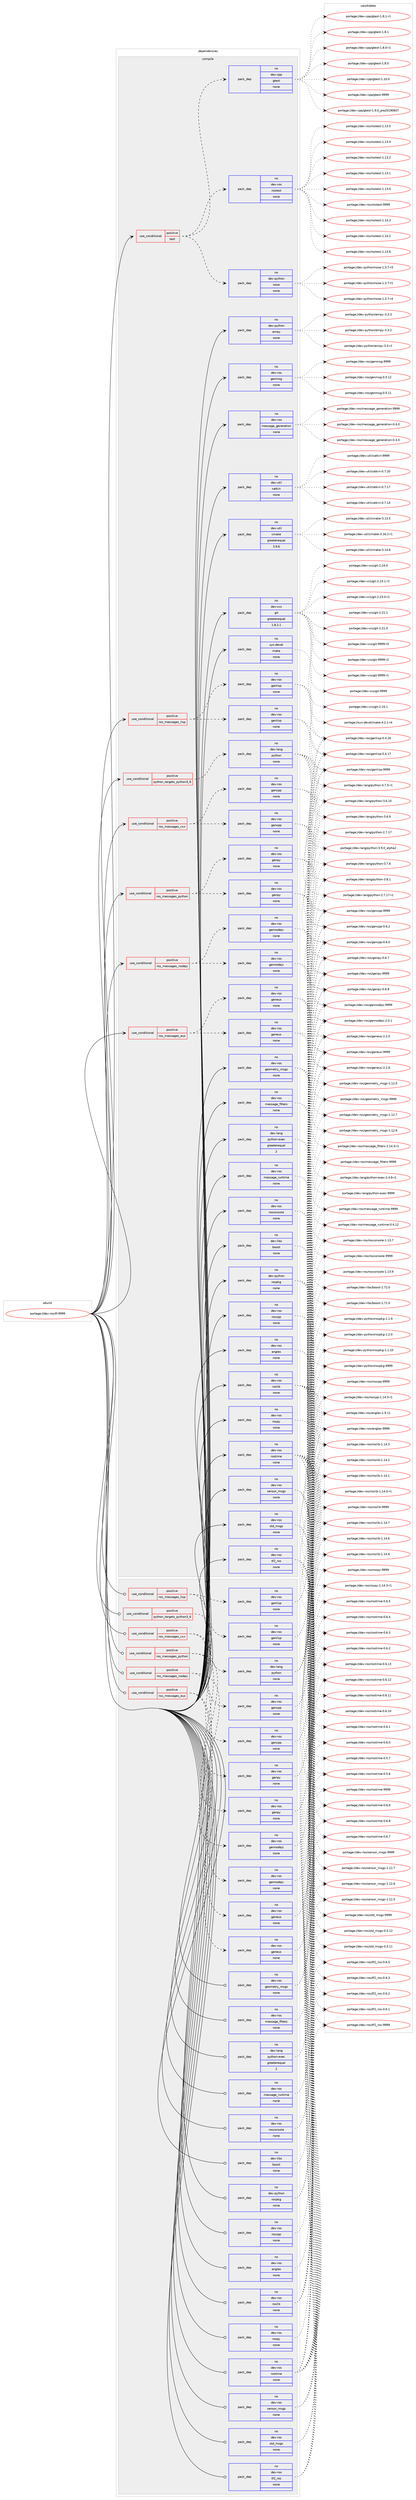 digraph prolog {

# *************
# Graph options
# *************

newrank=true;
concentrate=true;
compound=true;
graph [rankdir=LR,fontname=Helvetica,fontsize=10,ranksep=1.5];#, ranksep=2.5, nodesep=0.2];
edge  [arrowhead=vee];
node  [fontname=Helvetica,fontsize=10];

# **********
# The ebuild
# **********

subgraph cluster_leftcol {
color=gray;
rank=same;
label=<<i>ebuild</i>>;
id [label="portage://dev-ros/tf-9999", color=red, width=4, href="../dev-ros/tf-9999.svg"];
}

# ****************
# The dependencies
# ****************

subgraph cluster_midcol {
color=gray;
label=<<i>dependencies</i>>;
subgraph cluster_compile {
fillcolor="#eeeeee";
style=filled;
label=<<i>compile</i>>;
subgraph cond95952 {
dependency376126 [label=<<TABLE BORDER="0" CELLBORDER="1" CELLSPACING="0" CELLPADDING="4"><TR><TD ROWSPAN="3" CELLPADDING="10">use_conditional</TD></TR><TR><TD>positive</TD></TR><TR><TD>python_targets_python3_6</TD></TR></TABLE>>, shape=none, color=red];
subgraph pack275321 {
dependency376127 [label=<<TABLE BORDER="0" CELLBORDER="1" CELLSPACING="0" CELLPADDING="4" WIDTH="220"><TR><TD ROWSPAN="6" CELLPADDING="30">pack_dep</TD></TR><TR><TD WIDTH="110">no</TD></TR><TR><TD>dev-lang</TD></TR><TR><TD>python</TD></TR><TR><TD>none</TD></TR><TR><TD></TD></TR></TABLE>>, shape=none, color=blue];
}
dependency376126:e -> dependency376127:w [weight=20,style="dashed",arrowhead="vee"];
}
id:e -> dependency376126:w [weight=20,style="solid",arrowhead="vee"];
subgraph cond95953 {
dependency376128 [label=<<TABLE BORDER="0" CELLBORDER="1" CELLSPACING="0" CELLPADDING="4"><TR><TD ROWSPAN="3" CELLPADDING="10">use_conditional</TD></TR><TR><TD>positive</TD></TR><TR><TD>ros_messages_cxx</TD></TR></TABLE>>, shape=none, color=red];
subgraph pack275322 {
dependency376129 [label=<<TABLE BORDER="0" CELLBORDER="1" CELLSPACING="0" CELLPADDING="4" WIDTH="220"><TR><TD ROWSPAN="6" CELLPADDING="30">pack_dep</TD></TR><TR><TD WIDTH="110">no</TD></TR><TR><TD>dev-ros</TD></TR><TR><TD>gencpp</TD></TR><TR><TD>none</TD></TR><TR><TD></TD></TR></TABLE>>, shape=none, color=blue];
}
dependency376128:e -> dependency376129:w [weight=20,style="dashed",arrowhead="vee"];
subgraph pack275323 {
dependency376130 [label=<<TABLE BORDER="0" CELLBORDER="1" CELLSPACING="0" CELLPADDING="4" WIDTH="220"><TR><TD ROWSPAN="6" CELLPADDING="30">pack_dep</TD></TR><TR><TD WIDTH="110">no</TD></TR><TR><TD>dev-ros</TD></TR><TR><TD>gencpp</TD></TR><TR><TD>none</TD></TR><TR><TD></TD></TR></TABLE>>, shape=none, color=blue];
}
dependency376128:e -> dependency376130:w [weight=20,style="dashed",arrowhead="vee"];
}
id:e -> dependency376128:w [weight=20,style="solid",arrowhead="vee"];
subgraph cond95954 {
dependency376131 [label=<<TABLE BORDER="0" CELLBORDER="1" CELLSPACING="0" CELLPADDING="4"><TR><TD ROWSPAN="3" CELLPADDING="10">use_conditional</TD></TR><TR><TD>positive</TD></TR><TR><TD>ros_messages_eus</TD></TR></TABLE>>, shape=none, color=red];
subgraph pack275324 {
dependency376132 [label=<<TABLE BORDER="0" CELLBORDER="1" CELLSPACING="0" CELLPADDING="4" WIDTH="220"><TR><TD ROWSPAN="6" CELLPADDING="30">pack_dep</TD></TR><TR><TD WIDTH="110">no</TD></TR><TR><TD>dev-ros</TD></TR><TR><TD>geneus</TD></TR><TR><TD>none</TD></TR><TR><TD></TD></TR></TABLE>>, shape=none, color=blue];
}
dependency376131:e -> dependency376132:w [weight=20,style="dashed",arrowhead="vee"];
subgraph pack275325 {
dependency376133 [label=<<TABLE BORDER="0" CELLBORDER="1" CELLSPACING="0" CELLPADDING="4" WIDTH="220"><TR><TD ROWSPAN="6" CELLPADDING="30">pack_dep</TD></TR><TR><TD WIDTH="110">no</TD></TR><TR><TD>dev-ros</TD></TR><TR><TD>geneus</TD></TR><TR><TD>none</TD></TR><TR><TD></TD></TR></TABLE>>, shape=none, color=blue];
}
dependency376131:e -> dependency376133:w [weight=20,style="dashed",arrowhead="vee"];
}
id:e -> dependency376131:w [weight=20,style="solid",arrowhead="vee"];
subgraph cond95955 {
dependency376134 [label=<<TABLE BORDER="0" CELLBORDER="1" CELLSPACING="0" CELLPADDING="4"><TR><TD ROWSPAN="3" CELLPADDING="10">use_conditional</TD></TR><TR><TD>positive</TD></TR><TR><TD>ros_messages_lisp</TD></TR></TABLE>>, shape=none, color=red];
subgraph pack275326 {
dependency376135 [label=<<TABLE BORDER="0" CELLBORDER="1" CELLSPACING="0" CELLPADDING="4" WIDTH="220"><TR><TD ROWSPAN="6" CELLPADDING="30">pack_dep</TD></TR><TR><TD WIDTH="110">no</TD></TR><TR><TD>dev-ros</TD></TR><TR><TD>genlisp</TD></TR><TR><TD>none</TD></TR><TR><TD></TD></TR></TABLE>>, shape=none, color=blue];
}
dependency376134:e -> dependency376135:w [weight=20,style="dashed",arrowhead="vee"];
subgraph pack275327 {
dependency376136 [label=<<TABLE BORDER="0" CELLBORDER="1" CELLSPACING="0" CELLPADDING="4" WIDTH="220"><TR><TD ROWSPAN="6" CELLPADDING="30">pack_dep</TD></TR><TR><TD WIDTH="110">no</TD></TR><TR><TD>dev-ros</TD></TR><TR><TD>genlisp</TD></TR><TR><TD>none</TD></TR><TR><TD></TD></TR></TABLE>>, shape=none, color=blue];
}
dependency376134:e -> dependency376136:w [weight=20,style="dashed",arrowhead="vee"];
}
id:e -> dependency376134:w [weight=20,style="solid",arrowhead="vee"];
subgraph cond95956 {
dependency376137 [label=<<TABLE BORDER="0" CELLBORDER="1" CELLSPACING="0" CELLPADDING="4"><TR><TD ROWSPAN="3" CELLPADDING="10">use_conditional</TD></TR><TR><TD>positive</TD></TR><TR><TD>ros_messages_nodejs</TD></TR></TABLE>>, shape=none, color=red];
subgraph pack275328 {
dependency376138 [label=<<TABLE BORDER="0" CELLBORDER="1" CELLSPACING="0" CELLPADDING="4" WIDTH="220"><TR><TD ROWSPAN="6" CELLPADDING="30">pack_dep</TD></TR><TR><TD WIDTH="110">no</TD></TR><TR><TD>dev-ros</TD></TR><TR><TD>gennodejs</TD></TR><TR><TD>none</TD></TR><TR><TD></TD></TR></TABLE>>, shape=none, color=blue];
}
dependency376137:e -> dependency376138:w [weight=20,style="dashed",arrowhead="vee"];
subgraph pack275329 {
dependency376139 [label=<<TABLE BORDER="0" CELLBORDER="1" CELLSPACING="0" CELLPADDING="4" WIDTH="220"><TR><TD ROWSPAN="6" CELLPADDING="30">pack_dep</TD></TR><TR><TD WIDTH="110">no</TD></TR><TR><TD>dev-ros</TD></TR><TR><TD>gennodejs</TD></TR><TR><TD>none</TD></TR><TR><TD></TD></TR></TABLE>>, shape=none, color=blue];
}
dependency376137:e -> dependency376139:w [weight=20,style="dashed",arrowhead="vee"];
}
id:e -> dependency376137:w [weight=20,style="solid",arrowhead="vee"];
subgraph cond95957 {
dependency376140 [label=<<TABLE BORDER="0" CELLBORDER="1" CELLSPACING="0" CELLPADDING="4"><TR><TD ROWSPAN="3" CELLPADDING="10">use_conditional</TD></TR><TR><TD>positive</TD></TR><TR><TD>ros_messages_python</TD></TR></TABLE>>, shape=none, color=red];
subgraph pack275330 {
dependency376141 [label=<<TABLE BORDER="0" CELLBORDER="1" CELLSPACING="0" CELLPADDING="4" WIDTH="220"><TR><TD ROWSPAN="6" CELLPADDING="30">pack_dep</TD></TR><TR><TD WIDTH="110">no</TD></TR><TR><TD>dev-ros</TD></TR><TR><TD>genpy</TD></TR><TR><TD>none</TD></TR><TR><TD></TD></TR></TABLE>>, shape=none, color=blue];
}
dependency376140:e -> dependency376141:w [weight=20,style="dashed",arrowhead="vee"];
subgraph pack275331 {
dependency376142 [label=<<TABLE BORDER="0" CELLBORDER="1" CELLSPACING="0" CELLPADDING="4" WIDTH="220"><TR><TD ROWSPAN="6" CELLPADDING="30">pack_dep</TD></TR><TR><TD WIDTH="110">no</TD></TR><TR><TD>dev-ros</TD></TR><TR><TD>genpy</TD></TR><TR><TD>none</TD></TR><TR><TD></TD></TR></TABLE>>, shape=none, color=blue];
}
dependency376140:e -> dependency376142:w [weight=20,style="dashed",arrowhead="vee"];
}
id:e -> dependency376140:w [weight=20,style="solid",arrowhead="vee"];
subgraph cond95958 {
dependency376143 [label=<<TABLE BORDER="0" CELLBORDER="1" CELLSPACING="0" CELLPADDING="4"><TR><TD ROWSPAN="3" CELLPADDING="10">use_conditional</TD></TR><TR><TD>positive</TD></TR><TR><TD>test</TD></TR></TABLE>>, shape=none, color=red];
subgraph pack275332 {
dependency376144 [label=<<TABLE BORDER="0" CELLBORDER="1" CELLSPACING="0" CELLPADDING="4" WIDTH="220"><TR><TD ROWSPAN="6" CELLPADDING="30">pack_dep</TD></TR><TR><TD WIDTH="110">no</TD></TR><TR><TD>dev-ros</TD></TR><TR><TD>rostest</TD></TR><TR><TD>none</TD></TR><TR><TD></TD></TR></TABLE>>, shape=none, color=blue];
}
dependency376143:e -> dependency376144:w [weight=20,style="dashed",arrowhead="vee"];
subgraph pack275333 {
dependency376145 [label=<<TABLE BORDER="0" CELLBORDER="1" CELLSPACING="0" CELLPADDING="4" WIDTH="220"><TR><TD ROWSPAN="6" CELLPADDING="30">pack_dep</TD></TR><TR><TD WIDTH="110">no</TD></TR><TR><TD>dev-cpp</TD></TR><TR><TD>gtest</TD></TR><TR><TD>none</TD></TR><TR><TD></TD></TR></TABLE>>, shape=none, color=blue];
}
dependency376143:e -> dependency376145:w [weight=20,style="dashed",arrowhead="vee"];
subgraph pack275334 {
dependency376146 [label=<<TABLE BORDER="0" CELLBORDER="1" CELLSPACING="0" CELLPADDING="4" WIDTH="220"><TR><TD ROWSPAN="6" CELLPADDING="30">pack_dep</TD></TR><TR><TD WIDTH="110">no</TD></TR><TR><TD>dev-python</TD></TR><TR><TD>nose</TD></TR><TR><TD>none</TD></TR><TR><TD></TD></TR></TABLE>>, shape=none, color=blue];
}
dependency376143:e -> dependency376146:w [weight=20,style="dashed",arrowhead="vee"];
}
id:e -> dependency376143:w [weight=20,style="solid",arrowhead="vee"];
subgraph pack275335 {
dependency376147 [label=<<TABLE BORDER="0" CELLBORDER="1" CELLSPACING="0" CELLPADDING="4" WIDTH="220"><TR><TD ROWSPAN="6" CELLPADDING="30">pack_dep</TD></TR><TR><TD WIDTH="110">no</TD></TR><TR><TD>dev-lang</TD></TR><TR><TD>python-exec</TD></TR><TR><TD>greaterequal</TD></TR><TR><TD>2</TD></TR></TABLE>>, shape=none, color=blue];
}
id:e -> dependency376147:w [weight=20,style="solid",arrowhead="vee"];
subgraph pack275336 {
dependency376148 [label=<<TABLE BORDER="0" CELLBORDER="1" CELLSPACING="0" CELLPADDING="4" WIDTH="220"><TR><TD ROWSPAN="6" CELLPADDING="30">pack_dep</TD></TR><TR><TD WIDTH="110">no</TD></TR><TR><TD>dev-libs</TD></TR><TR><TD>boost</TD></TR><TR><TD>none</TD></TR><TR><TD></TD></TR></TABLE>>, shape=none, color=blue];
}
id:e -> dependency376148:w [weight=20,style="solid",arrowhead="vee"];
subgraph pack275337 {
dependency376149 [label=<<TABLE BORDER="0" CELLBORDER="1" CELLSPACING="0" CELLPADDING="4" WIDTH="220"><TR><TD ROWSPAN="6" CELLPADDING="30">pack_dep</TD></TR><TR><TD WIDTH="110">no</TD></TR><TR><TD>dev-python</TD></TR><TR><TD>empy</TD></TR><TR><TD>none</TD></TR><TR><TD></TD></TR></TABLE>>, shape=none, color=blue];
}
id:e -> dependency376149:w [weight=20,style="solid",arrowhead="vee"];
subgraph pack275338 {
dependency376150 [label=<<TABLE BORDER="0" CELLBORDER="1" CELLSPACING="0" CELLPADDING="4" WIDTH="220"><TR><TD ROWSPAN="6" CELLPADDING="30">pack_dep</TD></TR><TR><TD WIDTH="110">no</TD></TR><TR><TD>dev-python</TD></TR><TR><TD>rospkg</TD></TR><TR><TD>none</TD></TR><TR><TD></TD></TR></TABLE>>, shape=none, color=blue];
}
id:e -> dependency376150:w [weight=20,style="solid",arrowhead="vee"];
subgraph pack275339 {
dependency376151 [label=<<TABLE BORDER="0" CELLBORDER="1" CELLSPACING="0" CELLPADDING="4" WIDTH="220"><TR><TD ROWSPAN="6" CELLPADDING="30">pack_dep</TD></TR><TR><TD WIDTH="110">no</TD></TR><TR><TD>dev-ros</TD></TR><TR><TD>angles</TD></TR><TR><TD>none</TD></TR><TR><TD></TD></TR></TABLE>>, shape=none, color=blue];
}
id:e -> dependency376151:w [weight=20,style="solid",arrowhead="vee"];
subgraph pack275340 {
dependency376152 [label=<<TABLE BORDER="0" CELLBORDER="1" CELLSPACING="0" CELLPADDING="4" WIDTH="220"><TR><TD ROWSPAN="6" CELLPADDING="30">pack_dep</TD></TR><TR><TD WIDTH="110">no</TD></TR><TR><TD>dev-ros</TD></TR><TR><TD>genmsg</TD></TR><TR><TD>none</TD></TR><TR><TD></TD></TR></TABLE>>, shape=none, color=blue];
}
id:e -> dependency376152:w [weight=20,style="solid",arrowhead="vee"];
subgraph pack275341 {
dependency376153 [label=<<TABLE BORDER="0" CELLBORDER="1" CELLSPACING="0" CELLPADDING="4" WIDTH="220"><TR><TD ROWSPAN="6" CELLPADDING="30">pack_dep</TD></TR><TR><TD WIDTH="110">no</TD></TR><TR><TD>dev-ros</TD></TR><TR><TD>geometry_msgs</TD></TR><TR><TD>none</TD></TR><TR><TD></TD></TR></TABLE>>, shape=none, color=blue];
}
id:e -> dependency376153:w [weight=20,style="solid",arrowhead="vee"];
subgraph pack275342 {
dependency376154 [label=<<TABLE BORDER="0" CELLBORDER="1" CELLSPACING="0" CELLPADDING="4" WIDTH="220"><TR><TD ROWSPAN="6" CELLPADDING="30">pack_dep</TD></TR><TR><TD WIDTH="110">no</TD></TR><TR><TD>dev-ros</TD></TR><TR><TD>message_filters</TD></TR><TR><TD>none</TD></TR><TR><TD></TD></TR></TABLE>>, shape=none, color=blue];
}
id:e -> dependency376154:w [weight=20,style="solid",arrowhead="vee"];
subgraph pack275343 {
dependency376155 [label=<<TABLE BORDER="0" CELLBORDER="1" CELLSPACING="0" CELLPADDING="4" WIDTH="220"><TR><TD ROWSPAN="6" CELLPADDING="30">pack_dep</TD></TR><TR><TD WIDTH="110">no</TD></TR><TR><TD>dev-ros</TD></TR><TR><TD>message_generation</TD></TR><TR><TD>none</TD></TR><TR><TD></TD></TR></TABLE>>, shape=none, color=blue];
}
id:e -> dependency376155:w [weight=20,style="solid",arrowhead="vee"];
subgraph pack275344 {
dependency376156 [label=<<TABLE BORDER="0" CELLBORDER="1" CELLSPACING="0" CELLPADDING="4" WIDTH="220"><TR><TD ROWSPAN="6" CELLPADDING="30">pack_dep</TD></TR><TR><TD WIDTH="110">no</TD></TR><TR><TD>dev-ros</TD></TR><TR><TD>message_runtime</TD></TR><TR><TD>none</TD></TR><TR><TD></TD></TR></TABLE>>, shape=none, color=blue];
}
id:e -> dependency376156:w [weight=20,style="solid",arrowhead="vee"];
subgraph pack275345 {
dependency376157 [label=<<TABLE BORDER="0" CELLBORDER="1" CELLSPACING="0" CELLPADDING="4" WIDTH="220"><TR><TD ROWSPAN="6" CELLPADDING="30">pack_dep</TD></TR><TR><TD WIDTH="110">no</TD></TR><TR><TD>dev-ros</TD></TR><TR><TD>rosconsole</TD></TR><TR><TD>none</TD></TR><TR><TD></TD></TR></TABLE>>, shape=none, color=blue];
}
id:e -> dependency376157:w [weight=20,style="solid",arrowhead="vee"];
subgraph pack275346 {
dependency376158 [label=<<TABLE BORDER="0" CELLBORDER="1" CELLSPACING="0" CELLPADDING="4" WIDTH="220"><TR><TD ROWSPAN="6" CELLPADDING="30">pack_dep</TD></TR><TR><TD WIDTH="110">no</TD></TR><TR><TD>dev-ros</TD></TR><TR><TD>roscpp</TD></TR><TR><TD>none</TD></TR><TR><TD></TD></TR></TABLE>>, shape=none, color=blue];
}
id:e -> dependency376158:w [weight=20,style="solid",arrowhead="vee"];
subgraph pack275347 {
dependency376159 [label=<<TABLE BORDER="0" CELLBORDER="1" CELLSPACING="0" CELLPADDING="4" WIDTH="220"><TR><TD ROWSPAN="6" CELLPADDING="30">pack_dep</TD></TR><TR><TD WIDTH="110">no</TD></TR><TR><TD>dev-ros</TD></TR><TR><TD>roslib</TD></TR><TR><TD>none</TD></TR><TR><TD></TD></TR></TABLE>>, shape=none, color=blue];
}
id:e -> dependency376159:w [weight=20,style="solid",arrowhead="vee"];
subgraph pack275348 {
dependency376160 [label=<<TABLE BORDER="0" CELLBORDER="1" CELLSPACING="0" CELLPADDING="4" WIDTH="220"><TR><TD ROWSPAN="6" CELLPADDING="30">pack_dep</TD></TR><TR><TD WIDTH="110">no</TD></TR><TR><TD>dev-ros</TD></TR><TR><TD>rospy</TD></TR><TR><TD>none</TD></TR><TR><TD></TD></TR></TABLE>>, shape=none, color=blue];
}
id:e -> dependency376160:w [weight=20,style="solid",arrowhead="vee"];
subgraph pack275349 {
dependency376161 [label=<<TABLE BORDER="0" CELLBORDER="1" CELLSPACING="0" CELLPADDING="4" WIDTH="220"><TR><TD ROWSPAN="6" CELLPADDING="30">pack_dep</TD></TR><TR><TD WIDTH="110">no</TD></TR><TR><TD>dev-ros</TD></TR><TR><TD>rostime</TD></TR><TR><TD>none</TD></TR><TR><TD></TD></TR></TABLE>>, shape=none, color=blue];
}
id:e -> dependency376161:w [weight=20,style="solid",arrowhead="vee"];
subgraph pack275350 {
dependency376162 [label=<<TABLE BORDER="0" CELLBORDER="1" CELLSPACING="0" CELLPADDING="4" WIDTH="220"><TR><TD ROWSPAN="6" CELLPADDING="30">pack_dep</TD></TR><TR><TD WIDTH="110">no</TD></TR><TR><TD>dev-ros</TD></TR><TR><TD>sensor_msgs</TD></TR><TR><TD>none</TD></TR><TR><TD></TD></TR></TABLE>>, shape=none, color=blue];
}
id:e -> dependency376162:w [weight=20,style="solid",arrowhead="vee"];
subgraph pack275351 {
dependency376163 [label=<<TABLE BORDER="0" CELLBORDER="1" CELLSPACING="0" CELLPADDING="4" WIDTH="220"><TR><TD ROWSPAN="6" CELLPADDING="30">pack_dep</TD></TR><TR><TD WIDTH="110">no</TD></TR><TR><TD>dev-ros</TD></TR><TR><TD>std_msgs</TD></TR><TR><TD>none</TD></TR><TR><TD></TD></TR></TABLE>>, shape=none, color=blue];
}
id:e -> dependency376163:w [weight=20,style="solid",arrowhead="vee"];
subgraph pack275352 {
dependency376164 [label=<<TABLE BORDER="0" CELLBORDER="1" CELLSPACING="0" CELLPADDING="4" WIDTH="220"><TR><TD ROWSPAN="6" CELLPADDING="30">pack_dep</TD></TR><TR><TD WIDTH="110">no</TD></TR><TR><TD>dev-ros</TD></TR><TR><TD>tf2_ros</TD></TR><TR><TD>none</TD></TR><TR><TD></TD></TR></TABLE>>, shape=none, color=blue];
}
id:e -> dependency376164:w [weight=20,style="solid",arrowhead="vee"];
subgraph pack275353 {
dependency376165 [label=<<TABLE BORDER="0" CELLBORDER="1" CELLSPACING="0" CELLPADDING="4" WIDTH="220"><TR><TD ROWSPAN="6" CELLPADDING="30">pack_dep</TD></TR><TR><TD WIDTH="110">no</TD></TR><TR><TD>dev-util</TD></TR><TR><TD>catkin</TD></TR><TR><TD>none</TD></TR><TR><TD></TD></TR></TABLE>>, shape=none, color=blue];
}
id:e -> dependency376165:w [weight=20,style="solid",arrowhead="vee"];
subgraph pack275354 {
dependency376166 [label=<<TABLE BORDER="0" CELLBORDER="1" CELLSPACING="0" CELLPADDING="4" WIDTH="220"><TR><TD ROWSPAN="6" CELLPADDING="30">pack_dep</TD></TR><TR><TD WIDTH="110">no</TD></TR><TR><TD>dev-util</TD></TR><TR><TD>cmake</TD></TR><TR><TD>greaterequal</TD></TR><TR><TD>3.9.6</TD></TR></TABLE>>, shape=none, color=blue];
}
id:e -> dependency376166:w [weight=20,style="solid",arrowhead="vee"];
subgraph pack275355 {
dependency376167 [label=<<TABLE BORDER="0" CELLBORDER="1" CELLSPACING="0" CELLPADDING="4" WIDTH="220"><TR><TD ROWSPAN="6" CELLPADDING="30">pack_dep</TD></TR><TR><TD WIDTH="110">no</TD></TR><TR><TD>dev-vcs</TD></TR><TR><TD>git</TD></TR><TR><TD>greaterequal</TD></TR><TR><TD>1.8.2.1</TD></TR></TABLE>>, shape=none, color=blue];
}
id:e -> dependency376167:w [weight=20,style="solid",arrowhead="vee"];
subgraph pack275356 {
dependency376168 [label=<<TABLE BORDER="0" CELLBORDER="1" CELLSPACING="0" CELLPADDING="4" WIDTH="220"><TR><TD ROWSPAN="6" CELLPADDING="30">pack_dep</TD></TR><TR><TD WIDTH="110">no</TD></TR><TR><TD>sys-devel</TD></TR><TR><TD>make</TD></TR><TR><TD>none</TD></TR><TR><TD></TD></TR></TABLE>>, shape=none, color=blue];
}
id:e -> dependency376168:w [weight=20,style="solid",arrowhead="vee"];
}
subgraph cluster_compileandrun {
fillcolor="#eeeeee";
style=filled;
label=<<i>compile and run</i>>;
}
subgraph cluster_run {
fillcolor="#eeeeee";
style=filled;
label=<<i>run</i>>;
subgraph cond95959 {
dependency376169 [label=<<TABLE BORDER="0" CELLBORDER="1" CELLSPACING="0" CELLPADDING="4"><TR><TD ROWSPAN="3" CELLPADDING="10">use_conditional</TD></TR><TR><TD>positive</TD></TR><TR><TD>python_targets_python3_6</TD></TR></TABLE>>, shape=none, color=red];
subgraph pack275357 {
dependency376170 [label=<<TABLE BORDER="0" CELLBORDER="1" CELLSPACING="0" CELLPADDING="4" WIDTH="220"><TR><TD ROWSPAN="6" CELLPADDING="30">pack_dep</TD></TR><TR><TD WIDTH="110">no</TD></TR><TR><TD>dev-lang</TD></TR><TR><TD>python</TD></TR><TR><TD>none</TD></TR><TR><TD></TD></TR></TABLE>>, shape=none, color=blue];
}
dependency376169:e -> dependency376170:w [weight=20,style="dashed",arrowhead="vee"];
}
id:e -> dependency376169:w [weight=20,style="solid",arrowhead="odot"];
subgraph cond95960 {
dependency376171 [label=<<TABLE BORDER="0" CELLBORDER="1" CELLSPACING="0" CELLPADDING="4"><TR><TD ROWSPAN="3" CELLPADDING="10">use_conditional</TD></TR><TR><TD>positive</TD></TR><TR><TD>ros_messages_cxx</TD></TR></TABLE>>, shape=none, color=red];
subgraph pack275358 {
dependency376172 [label=<<TABLE BORDER="0" CELLBORDER="1" CELLSPACING="0" CELLPADDING="4" WIDTH="220"><TR><TD ROWSPAN="6" CELLPADDING="30">pack_dep</TD></TR><TR><TD WIDTH="110">no</TD></TR><TR><TD>dev-ros</TD></TR><TR><TD>gencpp</TD></TR><TR><TD>none</TD></TR><TR><TD></TD></TR></TABLE>>, shape=none, color=blue];
}
dependency376171:e -> dependency376172:w [weight=20,style="dashed",arrowhead="vee"];
subgraph pack275359 {
dependency376173 [label=<<TABLE BORDER="0" CELLBORDER="1" CELLSPACING="0" CELLPADDING="4" WIDTH="220"><TR><TD ROWSPAN="6" CELLPADDING="30">pack_dep</TD></TR><TR><TD WIDTH="110">no</TD></TR><TR><TD>dev-ros</TD></TR><TR><TD>gencpp</TD></TR><TR><TD>none</TD></TR><TR><TD></TD></TR></TABLE>>, shape=none, color=blue];
}
dependency376171:e -> dependency376173:w [weight=20,style="dashed",arrowhead="vee"];
}
id:e -> dependency376171:w [weight=20,style="solid",arrowhead="odot"];
subgraph cond95961 {
dependency376174 [label=<<TABLE BORDER="0" CELLBORDER="1" CELLSPACING="0" CELLPADDING="4"><TR><TD ROWSPAN="3" CELLPADDING="10">use_conditional</TD></TR><TR><TD>positive</TD></TR><TR><TD>ros_messages_eus</TD></TR></TABLE>>, shape=none, color=red];
subgraph pack275360 {
dependency376175 [label=<<TABLE BORDER="0" CELLBORDER="1" CELLSPACING="0" CELLPADDING="4" WIDTH="220"><TR><TD ROWSPAN="6" CELLPADDING="30">pack_dep</TD></TR><TR><TD WIDTH="110">no</TD></TR><TR><TD>dev-ros</TD></TR><TR><TD>geneus</TD></TR><TR><TD>none</TD></TR><TR><TD></TD></TR></TABLE>>, shape=none, color=blue];
}
dependency376174:e -> dependency376175:w [weight=20,style="dashed",arrowhead="vee"];
subgraph pack275361 {
dependency376176 [label=<<TABLE BORDER="0" CELLBORDER="1" CELLSPACING="0" CELLPADDING="4" WIDTH="220"><TR><TD ROWSPAN="6" CELLPADDING="30">pack_dep</TD></TR><TR><TD WIDTH="110">no</TD></TR><TR><TD>dev-ros</TD></TR><TR><TD>geneus</TD></TR><TR><TD>none</TD></TR><TR><TD></TD></TR></TABLE>>, shape=none, color=blue];
}
dependency376174:e -> dependency376176:w [weight=20,style="dashed",arrowhead="vee"];
}
id:e -> dependency376174:w [weight=20,style="solid",arrowhead="odot"];
subgraph cond95962 {
dependency376177 [label=<<TABLE BORDER="0" CELLBORDER="1" CELLSPACING="0" CELLPADDING="4"><TR><TD ROWSPAN="3" CELLPADDING="10">use_conditional</TD></TR><TR><TD>positive</TD></TR><TR><TD>ros_messages_lisp</TD></TR></TABLE>>, shape=none, color=red];
subgraph pack275362 {
dependency376178 [label=<<TABLE BORDER="0" CELLBORDER="1" CELLSPACING="0" CELLPADDING="4" WIDTH="220"><TR><TD ROWSPAN="6" CELLPADDING="30">pack_dep</TD></TR><TR><TD WIDTH="110">no</TD></TR><TR><TD>dev-ros</TD></TR><TR><TD>genlisp</TD></TR><TR><TD>none</TD></TR><TR><TD></TD></TR></TABLE>>, shape=none, color=blue];
}
dependency376177:e -> dependency376178:w [weight=20,style="dashed",arrowhead="vee"];
subgraph pack275363 {
dependency376179 [label=<<TABLE BORDER="0" CELLBORDER="1" CELLSPACING="0" CELLPADDING="4" WIDTH="220"><TR><TD ROWSPAN="6" CELLPADDING="30">pack_dep</TD></TR><TR><TD WIDTH="110">no</TD></TR><TR><TD>dev-ros</TD></TR><TR><TD>genlisp</TD></TR><TR><TD>none</TD></TR><TR><TD></TD></TR></TABLE>>, shape=none, color=blue];
}
dependency376177:e -> dependency376179:w [weight=20,style="dashed",arrowhead="vee"];
}
id:e -> dependency376177:w [weight=20,style="solid",arrowhead="odot"];
subgraph cond95963 {
dependency376180 [label=<<TABLE BORDER="0" CELLBORDER="1" CELLSPACING="0" CELLPADDING="4"><TR><TD ROWSPAN="3" CELLPADDING="10">use_conditional</TD></TR><TR><TD>positive</TD></TR><TR><TD>ros_messages_nodejs</TD></TR></TABLE>>, shape=none, color=red];
subgraph pack275364 {
dependency376181 [label=<<TABLE BORDER="0" CELLBORDER="1" CELLSPACING="0" CELLPADDING="4" WIDTH="220"><TR><TD ROWSPAN="6" CELLPADDING="30">pack_dep</TD></TR><TR><TD WIDTH="110">no</TD></TR><TR><TD>dev-ros</TD></TR><TR><TD>gennodejs</TD></TR><TR><TD>none</TD></TR><TR><TD></TD></TR></TABLE>>, shape=none, color=blue];
}
dependency376180:e -> dependency376181:w [weight=20,style="dashed",arrowhead="vee"];
subgraph pack275365 {
dependency376182 [label=<<TABLE BORDER="0" CELLBORDER="1" CELLSPACING="0" CELLPADDING="4" WIDTH="220"><TR><TD ROWSPAN="6" CELLPADDING="30">pack_dep</TD></TR><TR><TD WIDTH="110">no</TD></TR><TR><TD>dev-ros</TD></TR><TR><TD>gennodejs</TD></TR><TR><TD>none</TD></TR><TR><TD></TD></TR></TABLE>>, shape=none, color=blue];
}
dependency376180:e -> dependency376182:w [weight=20,style="dashed",arrowhead="vee"];
}
id:e -> dependency376180:w [weight=20,style="solid",arrowhead="odot"];
subgraph cond95964 {
dependency376183 [label=<<TABLE BORDER="0" CELLBORDER="1" CELLSPACING="0" CELLPADDING="4"><TR><TD ROWSPAN="3" CELLPADDING="10">use_conditional</TD></TR><TR><TD>positive</TD></TR><TR><TD>ros_messages_python</TD></TR></TABLE>>, shape=none, color=red];
subgraph pack275366 {
dependency376184 [label=<<TABLE BORDER="0" CELLBORDER="1" CELLSPACING="0" CELLPADDING="4" WIDTH="220"><TR><TD ROWSPAN="6" CELLPADDING="30">pack_dep</TD></TR><TR><TD WIDTH="110">no</TD></TR><TR><TD>dev-ros</TD></TR><TR><TD>genpy</TD></TR><TR><TD>none</TD></TR><TR><TD></TD></TR></TABLE>>, shape=none, color=blue];
}
dependency376183:e -> dependency376184:w [weight=20,style="dashed",arrowhead="vee"];
subgraph pack275367 {
dependency376185 [label=<<TABLE BORDER="0" CELLBORDER="1" CELLSPACING="0" CELLPADDING="4" WIDTH="220"><TR><TD ROWSPAN="6" CELLPADDING="30">pack_dep</TD></TR><TR><TD WIDTH="110">no</TD></TR><TR><TD>dev-ros</TD></TR><TR><TD>genpy</TD></TR><TR><TD>none</TD></TR><TR><TD></TD></TR></TABLE>>, shape=none, color=blue];
}
dependency376183:e -> dependency376185:w [weight=20,style="dashed",arrowhead="vee"];
}
id:e -> dependency376183:w [weight=20,style="solid",arrowhead="odot"];
subgraph pack275368 {
dependency376186 [label=<<TABLE BORDER="0" CELLBORDER="1" CELLSPACING="0" CELLPADDING="4" WIDTH="220"><TR><TD ROWSPAN="6" CELLPADDING="30">pack_dep</TD></TR><TR><TD WIDTH="110">no</TD></TR><TR><TD>dev-lang</TD></TR><TR><TD>python-exec</TD></TR><TR><TD>greaterequal</TD></TR><TR><TD>2</TD></TR></TABLE>>, shape=none, color=blue];
}
id:e -> dependency376186:w [weight=20,style="solid",arrowhead="odot"];
subgraph pack275369 {
dependency376187 [label=<<TABLE BORDER="0" CELLBORDER="1" CELLSPACING="0" CELLPADDING="4" WIDTH="220"><TR><TD ROWSPAN="6" CELLPADDING="30">pack_dep</TD></TR><TR><TD WIDTH="110">no</TD></TR><TR><TD>dev-libs</TD></TR><TR><TD>boost</TD></TR><TR><TD>none</TD></TR><TR><TD></TD></TR></TABLE>>, shape=none, color=blue];
}
id:e -> dependency376187:w [weight=20,style="solid",arrowhead="odot"];
subgraph pack275370 {
dependency376188 [label=<<TABLE BORDER="0" CELLBORDER="1" CELLSPACING="0" CELLPADDING="4" WIDTH="220"><TR><TD ROWSPAN="6" CELLPADDING="30">pack_dep</TD></TR><TR><TD WIDTH="110">no</TD></TR><TR><TD>dev-python</TD></TR><TR><TD>rospkg</TD></TR><TR><TD>none</TD></TR><TR><TD></TD></TR></TABLE>>, shape=none, color=blue];
}
id:e -> dependency376188:w [weight=20,style="solid",arrowhead="odot"];
subgraph pack275371 {
dependency376189 [label=<<TABLE BORDER="0" CELLBORDER="1" CELLSPACING="0" CELLPADDING="4" WIDTH="220"><TR><TD ROWSPAN="6" CELLPADDING="30">pack_dep</TD></TR><TR><TD WIDTH="110">no</TD></TR><TR><TD>dev-ros</TD></TR><TR><TD>angles</TD></TR><TR><TD>none</TD></TR><TR><TD></TD></TR></TABLE>>, shape=none, color=blue];
}
id:e -> dependency376189:w [weight=20,style="solid",arrowhead="odot"];
subgraph pack275372 {
dependency376190 [label=<<TABLE BORDER="0" CELLBORDER="1" CELLSPACING="0" CELLPADDING="4" WIDTH="220"><TR><TD ROWSPAN="6" CELLPADDING="30">pack_dep</TD></TR><TR><TD WIDTH="110">no</TD></TR><TR><TD>dev-ros</TD></TR><TR><TD>geometry_msgs</TD></TR><TR><TD>none</TD></TR><TR><TD></TD></TR></TABLE>>, shape=none, color=blue];
}
id:e -> dependency376190:w [weight=20,style="solid",arrowhead="odot"];
subgraph pack275373 {
dependency376191 [label=<<TABLE BORDER="0" CELLBORDER="1" CELLSPACING="0" CELLPADDING="4" WIDTH="220"><TR><TD ROWSPAN="6" CELLPADDING="30">pack_dep</TD></TR><TR><TD WIDTH="110">no</TD></TR><TR><TD>dev-ros</TD></TR><TR><TD>message_filters</TD></TR><TR><TD>none</TD></TR><TR><TD></TD></TR></TABLE>>, shape=none, color=blue];
}
id:e -> dependency376191:w [weight=20,style="solid",arrowhead="odot"];
subgraph pack275374 {
dependency376192 [label=<<TABLE BORDER="0" CELLBORDER="1" CELLSPACING="0" CELLPADDING="4" WIDTH="220"><TR><TD ROWSPAN="6" CELLPADDING="30">pack_dep</TD></TR><TR><TD WIDTH="110">no</TD></TR><TR><TD>dev-ros</TD></TR><TR><TD>message_runtime</TD></TR><TR><TD>none</TD></TR><TR><TD></TD></TR></TABLE>>, shape=none, color=blue];
}
id:e -> dependency376192:w [weight=20,style="solid",arrowhead="odot"];
subgraph pack275375 {
dependency376193 [label=<<TABLE BORDER="0" CELLBORDER="1" CELLSPACING="0" CELLPADDING="4" WIDTH="220"><TR><TD ROWSPAN="6" CELLPADDING="30">pack_dep</TD></TR><TR><TD WIDTH="110">no</TD></TR><TR><TD>dev-ros</TD></TR><TR><TD>rosconsole</TD></TR><TR><TD>none</TD></TR><TR><TD></TD></TR></TABLE>>, shape=none, color=blue];
}
id:e -> dependency376193:w [weight=20,style="solid",arrowhead="odot"];
subgraph pack275376 {
dependency376194 [label=<<TABLE BORDER="0" CELLBORDER="1" CELLSPACING="0" CELLPADDING="4" WIDTH="220"><TR><TD ROWSPAN="6" CELLPADDING="30">pack_dep</TD></TR><TR><TD WIDTH="110">no</TD></TR><TR><TD>dev-ros</TD></TR><TR><TD>roscpp</TD></TR><TR><TD>none</TD></TR><TR><TD></TD></TR></TABLE>>, shape=none, color=blue];
}
id:e -> dependency376194:w [weight=20,style="solid",arrowhead="odot"];
subgraph pack275377 {
dependency376195 [label=<<TABLE BORDER="0" CELLBORDER="1" CELLSPACING="0" CELLPADDING="4" WIDTH="220"><TR><TD ROWSPAN="6" CELLPADDING="30">pack_dep</TD></TR><TR><TD WIDTH="110">no</TD></TR><TR><TD>dev-ros</TD></TR><TR><TD>roslib</TD></TR><TR><TD>none</TD></TR><TR><TD></TD></TR></TABLE>>, shape=none, color=blue];
}
id:e -> dependency376195:w [weight=20,style="solid",arrowhead="odot"];
subgraph pack275378 {
dependency376196 [label=<<TABLE BORDER="0" CELLBORDER="1" CELLSPACING="0" CELLPADDING="4" WIDTH="220"><TR><TD ROWSPAN="6" CELLPADDING="30">pack_dep</TD></TR><TR><TD WIDTH="110">no</TD></TR><TR><TD>dev-ros</TD></TR><TR><TD>rospy</TD></TR><TR><TD>none</TD></TR><TR><TD></TD></TR></TABLE>>, shape=none, color=blue];
}
id:e -> dependency376196:w [weight=20,style="solid",arrowhead="odot"];
subgraph pack275379 {
dependency376197 [label=<<TABLE BORDER="0" CELLBORDER="1" CELLSPACING="0" CELLPADDING="4" WIDTH="220"><TR><TD ROWSPAN="6" CELLPADDING="30">pack_dep</TD></TR><TR><TD WIDTH="110">no</TD></TR><TR><TD>dev-ros</TD></TR><TR><TD>rostime</TD></TR><TR><TD>none</TD></TR><TR><TD></TD></TR></TABLE>>, shape=none, color=blue];
}
id:e -> dependency376197:w [weight=20,style="solid",arrowhead="odot"];
subgraph pack275380 {
dependency376198 [label=<<TABLE BORDER="0" CELLBORDER="1" CELLSPACING="0" CELLPADDING="4" WIDTH="220"><TR><TD ROWSPAN="6" CELLPADDING="30">pack_dep</TD></TR><TR><TD WIDTH="110">no</TD></TR><TR><TD>dev-ros</TD></TR><TR><TD>sensor_msgs</TD></TR><TR><TD>none</TD></TR><TR><TD></TD></TR></TABLE>>, shape=none, color=blue];
}
id:e -> dependency376198:w [weight=20,style="solid",arrowhead="odot"];
subgraph pack275381 {
dependency376199 [label=<<TABLE BORDER="0" CELLBORDER="1" CELLSPACING="0" CELLPADDING="4" WIDTH="220"><TR><TD ROWSPAN="6" CELLPADDING="30">pack_dep</TD></TR><TR><TD WIDTH="110">no</TD></TR><TR><TD>dev-ros</TD></TR><TR><TD>std_msgs</TD></TR><TR><TD>none</TD></TR><TR><TD></TD></TR></TABLE>>, shape=none, color=blue];
}
id:e -> dependency376199:w [weight=20,style="solid",arrowhead="odot"];
subgraph pack275382 {
dependency376200 [label=<<TABLE BORDER="0" CELLBORDER="1" CELLSPACING="0" CELLPADDING="4" WIDTH="220"><TR><TD ROWSPAN="6" CELLPADDING="30">pack_dep</TD></TR><TR><TD WIDTH="110">no</TD></TR><TR><TD>dev-ros</TD></TR><TR><TD>tf2_ros</TD></TR><TR><TD>none</TD></TR><TR><TD></TD></TR></TABLE>>, shape=none, color=blue];
}
id:e -> dependency376200:w [weight=20,style="solid",arrowhead="odot"];
}
}

# **************
# The candidates
# **************

subgraph cluster_choices {
rank=same;
color=gray;
label=<<i>candidates</i>>;

subgraph choice275321 {
color=black;
nodesep=1;
choice10010111845108971101034711212111610411111045514657464895971081121049750 [label="portage://dev-lang/python-3.9.0_alpha2", color=red, width=4,href="../dev-lang/python-3.9.0_alpha2.svg"];
choice100101118451089711010347112121116104111110455146564649 [label="portage://dev-lang/python-3.8.1", color=red, width=4,href="../dev-lang/python-3.8.1.svg"];
choice100101118451089711010347112121116104111110455146554654 [label="portage://dev-lang/python-3.7.6", color=red, width=4,href="../dev-lang/python-3.7.6.svg"];
choice1001011184510897110103471121211161041111104551465546534511449 [label="portage://dev-lang/python-3.7.5-r1", color=red, width=4,href="../dev-lang/python-3.7.5-r1.svg"];
choice100101118451089711010347112121116104111110455146544657 [label="portage://dev-lang/python-3.6.9", color=red, width=4,href="../dev-lang/python-3.6.9.svg"];
choice10010111845108971101034711212111610411111045514654464948 [label="portage://dev-lang/python-3.6.10", color=red, width=4,href="../dev-lang/python-3.6.10.svg"];
choice100101118451089711010347112121116104111110455046554649554511449 [label="portage://dev-lang/python-2.7.17-r1", color=red, width=4,href="../dev-lang/python-2.7.17-r1.svg"];
choice10010111845108971101034711212111610411111045504655464955 [label="portage://dev-lang/python-2.7.17", color=red, width=4,href="../dev-lang/python-2.7.17.svg"];
dependency376127:e -> choice10010111845108971101034711212111610411111045514657464895971081121049750:w [style=dotted,weight="100"];
dependency376127:e -> choice100101118451089711010347112121116104111110455146564649:w [style=dotted,weight="100"];
dependency376127:e -> choice100101118451089711010347112121116104111110455146554654:w [style=dotted,weight="100"];
dependency376127:e -> choice1001011184510897110103471121211161041111104551465546534511449:w [style=dotted,weight="100"];
dependency376127:e -> choice100101118451089711010347112121116104111110455146544657:w [style=dotted,weight="100"];
dependency376127:e -> choice10010111845108971101034711212111610411111045514654464948:w [style=dotted,weight="100"];
dependency376127:e -> choice100101118451089711010347112121116104111110455046554649554511449:w [style=dotted,weight="100"];
dependency376127:e -> choice10010111845108971101034711212111610411111045504655464955:w [style=dotted,weight="100"];
}
subgraph choice275322 {
color=black;
nodesep=1;
choice1001011184511411111547103101110991121124557575757 [label="portage://dev-ros/gencpp-9999", color=red, width=4,href="../dev-ros/gencpp-9999.svg"];
choice100101118451141111154710310111099112112454846544650 [label="portage://dev-ros/gencpp-0.6.2", color=red, width=4,href="../dev-ros/gencpp-0.6.2.svg"];
choice100101118451141111154710310111099112112454846544648 [label="portage://dev-ros/gencpp-0.6.0", color=red, width=4,href="../dev-ros/gencpp-0.6.0.svg"];
dependency376129:e -> choice1001011184511411111547103101110991121124557575757:w [style=dotted,weight="100"];
dependency376129:e -> choice100101118451141111154710310111099112112454846544650:w [style=dotted,weight="100"];
dependency376129:e -> choice100101118451141111154710310111099112112454846544648:w [style=dotted,weight="100"];
}
subgraph choice275323 {
color=black;
nodesep=1;
choice1001011184511411111547103101110991121124557575757 [label="portage://dev-ros/gencpp-9999", color=red, width=4,href="../dev-ros/gencpp-9999.svg"];
choice100101118451141111154710310111099112112454846544650 [label="portage://dev-ros/gencpp-0.6.2", color=red, width=4,href="../dev-ros/gencpp-0.6.2.svg"];
choice100101118451141111154710310111099112112454846544648 [label="portage://dev-ros/gencpp-0.6.0", color=red, width=4,href="../dev-ros/gencpp-0.6.0.svg"];
dependency376130:e -> choice1001011184511411111547103101110991121124557575757:w [style=dotted,weight="100"];
dependency376130:e -> choice100101118451141111154710310111099112112454846544650:w [style=dotted,weight="100"];
dependency376130:e -> choice100101118451141111154710310111099112112454846544648:w [style=dotted,weight="100"];
}
subgraph choice275324 {
color=black;
nodesep=1;
choice10010111845114111115471031011101011171154557575757 [label="portage://dev-ros/geneus-9999", color=red, width=4,href="../dev-ros/geneus-9999.svg"];
choice1001011184511411111547103101110101117115455046504654 [label="portage://dev-ros/geneus-2.2.6", color=red, width=4,href="../dev-ros/geneus-2.2.6.svg"];
choice1001011184511411111547103101110101117115455046504653 [label="portage://dev-ros/geneus-2.2.5", color=red, width=4,href="../dev-ros/geneus-2.2.5.svg"];
dependency376132:e -> choice10010111845114111115471031011101011171154557575757:w [style=dotted,weight="100"];
dependency376132:e -> choice1001011184511411111547103101110101117115455046504654:w [style=dotted,weight="100"];
dependency376132:e -> choice1001011184511411111547103101110101117115455046504653:w [style=dotted,weight="100"];
}
subgraph choice275325 {
color=black;
nodesep=1;
choice10010111845114111115471031011101011171154557575757 [label="portage://dev-ros/geneus-9999", color=red, width=4,href="../dev-ros/geneus-9999.svg"];
choice1001011184511411111547103101110101117115455046504654 [label="portage://dev-ros/geneus-2.2.6", color=red, width=4,href="../dev-ros/geneus-2.2.6.svg"];
choice1001011184511411111547103101110101117115455046504653 [label="portage://dev-ros/geneus-2.2.5", color=red, width=4,href="../dev-ros/geneus-2.2.5.svg"];
dependency376133:e -> choice10010111845114111115471031011101011171154557575757:w [style=dotted,weight="100"];
dependency376133:e -> choice1001011184511411111547103101110101117115455046504654:w [style=dotted,weight="100"];
dependency376133:e -> choice1001011184511411111547103101110101117115455046504653:w [style=dotted,weight="100"];
}
subgraph choice275326 {
color=black;
nodesep=1;
choice10010111845114111115471031011101081051151124557575757 [label="portage://dev-ros/genlisp-9999", color=red, width=4,href="../dev-ros/genlisp-9999.svg"];
choice100101118451141111154710310111010810511511245484652464955 [label="portage://dev-ros/genlisp-0.4.17", color=red, width=4,href="../dev-ros/genlisp-0.4.17.svg"];
choice100101118451141111154710310111010810511511245484652464954 [label="portage://dev-ros/genlisp-0.4.16", color=red, width=4,href="../dev-ros/genlisp-0.4.16.svg"];
dependency376135:e -> choice10010111845114111115471031011101081051151124557575757:w [style=dotted,weight="100"];
dependency376135:e -> choice100101118451141111154710310111010810511511245484652464955:w [style=dotted,weight="100"];
dependency376135:e -> choice100101118451141111154710310111010810511511245484652464954:w [style=dotted,weight="100"];
}
subgraph choice275327 {
color=black;
nodesep=1;
choice10010111845114111115471031011101081051151124557575757 [label="portage://dev-ros/genlisp-9999", color=red, width=4,href="../dev-ros/genlisp-9999.svg"];
choice100101118451141111154710310111010810511511245484652464955 [label="portage://dev-ros/genlisp-0.4.17", color=red, width=4,href="../dev-ros/genlisp-0.4.17.svg"];
choice100101118451141111154710310111010810511511245484652464954 [label="portage://dev-ros/genlisp-0.4.16", color=red, width=4,href="../dev-ros/genlisp-0.4.16.svg"];
dependency376136:e -> choice10010111845114111115471031011101081051151124557575757:w [style=dotted,weight="100"];
dependency376136:e -> choice100101118451141111154710310111010810511511245484652464955:w [style=dotted,weight="100"];
dependency376136:e -> choice100101118451141111154710310111010810511511245484652464954:w [style=dotted,weight="100"];
}
subgraph choice275328 {
color=black;
nodesep=1;
choice10010111845114111115471031011101101111001011061154557575757 [label="portage://dev-ros/gennodejs-9999", color=red, width=4,href="../dev-ros/gennodejs-9999.svg"];
choice1001011184511411111547103101110110111100101106115455046484649 [label="portage://dev-ros/gennodejs-2.0.1", color=red, width=4,href="../dev-ros/gennodejs-2.0.1.svg"];
dependency376138:e -> choice10010111845114111115471031011101101111001011061154557575757:w [style=dotted,weight="100"];
dependency376138:e -> choice1001011184511411111547103101110110111100101106115455046484649:w [style=dotted,weight="100"];
}
subgraph choice275329 {
color=black;
nodesep=1;
choice10010111845114111115471031011101101111001011061154557575757 [label="portage://dev-ros/gennodejs-9999", color=red, width=4,href="../dev-ros/gennodejs-9999.svg"];
choice1001011184511411111547103101110110111100101106115455046484649 [label="portage://dev-ros/gennodejs-2.0.1", color=red, width=4,href="../dev-ros/gennodejs-2.0.1.svg"];
dependency376139:e -> choice10010111845114111115471031011101101111001011061154557575757:w [style=dotted,weight="100"];
dependency376139:e -> choice1001011184511411111547103101110110111100101106115455046484649:w [style=dotted,weight="100"];
}
subgraph choice275330 {
color=black;
nodesep=1;
choice10010111845114111115471031011101121214557575757 [label="portage://dev-ros/genpy-9999", color=red, width=4,href="../dev-ros/genpy-9999.svg"];
choice1001011184511411111547103101110112121454846544656 [label="portage://dev-ros/genpy-0.6.8", color=red, width=4,href="../dev-ros/genpy-0.6.8.svg"];
choice1001011184511411111547103101110112121454846544655 [label="portage://dev-ros/genpy-0.6.7", color=red, width=4,href="../dev-ros/genpy-0.6.7.svg"];
dependency376141:e -> choice10010111845114111115471031011101121214557575757:w [style=dotted,weight="100"];
dependency376141:e -> choice1001011184511411111547103101110112121454846544656:w [style=dotted,weight="100"];
dependency376141:e -> choice1001011184511411111547103101110112121454846544655:w [style=dotted,weight="100"];
}
subgraph choice275331 {
color=black;
nodesep=1;
choice10010111845114111115471031011101121214557575757 [label="portage://dev-ros/genpy-9999", color=red, width=4,href="../dev-ros/genpy-9999.svg"];
choice1001011184511411111547103101110112121454846544656 [label="portage://dev-ros/genpy-0.6.8", color=red, width=4,href="../dev-ros/genpy-0.6.8.svg"];
choice1001011184511411111547103101110112121454846544655 [label="portage://dev-ros/genpy-0.6.7", color=red, width=4,href="../dev-ros/genpy-0.6.7.svg"];
dependency376142:e -> choice10010111845114111115471031011101121214557575757:w [style=dotted,weight="100"];
dependency376142:e -> choice1001011184511411111547103101110112121454846544656:w [style=dotted,weight="100"];
dependency376142:e -> choice1001011184511411111547103101110112121454846544655:w [style=dotted,weight="100"];
}
subgraph choice275332 {
color=black;
nodesep=1;
choice10010111845114111115471141111151161011151164557575757 [label="portage://dev-ros/rostest-9999", color=red, width=4,href="../dev-ros/rostest-9999.svg"];
choice100101118451141111154711411111511610111511645494649524651 [label="portage://dev-ros/rostest-1.14.3", color=red, width=4,href="../dev-ros/rostest-1.14.3.svg"];
choice100101118451141111154711411111511610111511645494649524650 [label="portage://dev-ros/rostest-1.14.2", color=red, width=4,href="../dev-ros/rostest-1.14.2.svg"];
choice100101118451141111154711411111511610111511645494649514654 [label="portage://dev-ros/rostest-1.13.6", color=red, width=4,href="../dev-ros/rostest-1.13.6.svg"];
choice100101118451141111154711411111511610111511645494649514653 [label="portage://dev-ros/rostest-1.13.5", color=red, width=4,href="../dev-ros/rostest-1.13.5.svg"];
choice100101118451141111154711411111511610111511645494649514652 [label="portage://dev-ros/rostest-1.13.4", color=red, width=4,href="../dev-ros/rostest-1.13.4.svg"];
choice100101118451141111154711411111511610111511645494649514650 [label="portage://dev-ros/rostest-1.13.2", color=red, width=4,href="../dev-ros/rostest-1.13.2.svg"];
choice100101118451141111154711411111511610111511645494649514649 [label="portage://dev-ros/rostest-1.13.1", color=red, width=4,href="../dev-ros/rostest-1.13.1.svg"];
choice100101118451141111154711411111511610111511645494649514648 [label="portage://dev-ros/rostest-1.13.0", color=red, width=4,href="../dev-ros/rostest-1.13.0.svg"];
dependency376144:e -> choice10010111845114111115471141111151161011151164557575757:w [style=dotted,weight="100"];
dependency376144:e -> choice100101118451141111154711411111511610111511645494649524651:w [style=dotted,weight="100"];
dependency376144:e -> choice100101118451141111154711411111511610111511645494649524650:w [style=dotted,weight="100"];
dependency376144:e -> choice100101118451141111154711411111511610111511645494649514654:w [style=dotted,weight="100"];
dependency376144:e -> choice100101118451141111154711411111511610111511645494649514653:w [style=dotted,weight="100"];
dependency376144:e -> choice100101118451141111154711411111511610111511645494649514652:w [style=dotted,weight="100"];
dependency376144:e -> choice100101118451141111154711411111511610111511645494649514650:w [style=dotted,weight="100"];
dependency376144:e -> choice100101118451141111154711411111511610111511645494649514649:w [style=dotted,weight="100"];
dependency376144:e -> choice100101118451141111154711411111511610111511645494649514648:w [style=dotted,weight="100"];
}
subgraph choice275333 {
color=black;
nodesep=1;
choice1001011184599112112471031161011151164557575757 [label="portage://dev-cpp/gtest-9999", color=red, width=4,href="../dev-cpp/gtest-9999.svg"];
choice100101118459911211247103116101115116454946574648951121141015048495748544855 [label="portage://dev-cpp/gtest-1.9.0_pre20190607", color=red, width=4,href="../dev-cpp/gtest-1.9.0_pre20190607.svg"];
choice1001011184599112112471031161011151164549465646494511449 [label="portage://dev-cpp/gtest-1.8.1-r1", color=red, width=4,href="../dev-cpp/gtest-1.8.1-r1.svg"];
choice100101118459911211247103116101115116454946564649 [label="portage://dev-cpp/gtest-1.8.1", color=red, width=4,href="../dev-cpp/gtest-1.8.1.svg"];
choice1001011184599112112471031161011151164549465646484511449 [label="portage://dev-cpp/gtest-1.8.0-r1", color=red, width=4,href="../dev-cpp/gtest-1.8.0-r1.svg"];
choice100101118459911211247103116101115116454946564648 [label="portage://dev-cpp/gtest-1.8.0", color=red, width=4,href="../dev-cpp/gtest-1.8.0.svg"];
choice10010111845991121124710311610111511645494649484648 [label="portage://dev-cpp/gtest-1.10.0", color=red, width=4,href="../dev-cpp/gtest-1.10.0.svg"];
dependency376145:e -> choice1001011184599112112471031161011151164557575757:w [style=dotted,weight="100"];
dependency376145:e -> choice100101118459911211247103116101115116454946574648951121141015048495748544855:w [style=dotted,weight="100"];
dependency376145:e -> choice1001011184599112112471031161011151164549465646494511449:w [style=dotted,weight="100"];
dependency376145:e -> choice100101118459911211247103116101115116454946564649:w [style=dotted,weight="100"];
dependency376145:e -> choice1001011184599112112471031161011151164549465646484511449:w [style=dotted,weight="100"];
dependency376145:e -> choice100101118459911211247103116101115116454946564648:w [style=dotted,weight="100"];
dependency376145:e -> choice10010111845991121124710311610111511645494649484648:w [style=dotted,weight="100"];
}
subgraph choice275334 {
color=black;
nodesep=1;
choice10010111845112121116104111110471101111151014549465146554511452 [label="portage://dev-python/nose-1.3.7-r4", color=red, width=4,href="../dev-python/nose-1.3.7-r4.svg"];
choice10010111845112121116104111110471101111151014549465146554511451 [label="portage://dev-python/nose-1.3.7-r3", color=red, width=4,href="../dev-python/nose-1.3.7-r3.svg"];
choice10010111845112121116104111110471101111151014549465146554511449 [label="portage://dev-python/nose-1.3.7-r1", color=red, width=4,href="../dev-python/nose-1.3.7-r1.svg"];
dependency376146:e -> choice10010111845112121116104111110471101111151014549465146554511452:w [style=dotted,weight="100"];
dependency376146:e -> choice10010111845112121116104111110471101111151014549465146554511451:w [style=dotted,weight="100"];
dependency376146:e -> choice10010111845112121116104111110471101111151014549465146554511449:w [style=dotted,weight="100"];
}
subgraph choice275335 {
color=black;
nodesep=1;
choice10010111845108971101034711212111610411111045101120101994557575757 [label="portage://dev-lang/python-exec-9999", color=red, width=4,href="../dev-lang/python-exec-9999.svg"];
choice10010111845108971101034711212111610411111045101120101994550465246544511449 [label="portage://dev-lang/python-exec-2.4.6-r1", color=red, width=4,href="../dev-lang/python-exec-2.4.6-r1.svg"];
dependency376147:e -> choice10010111845108971101034711212111610411111045101120101994557575757:w [style=dotted,weight="100"];
dependency376147:e -> choice10010111845108971101034711212111610411111045101120101994550465246544511449:w [style=dotted,weight="100"];
}
subgraph choice275336 {
color=black;
nodesep=1;
choice1001011184510810598115479811111111511645494655504648 [label="portage://dev-libs/boost-1.72.0", color=red, width=4,href="../dev-libs/boost-1.72.0.svg"];
choice1001011184510810598115479811111111511645494655494648 [label="portage://dev-libs/boost-1.71.0", color=red, width=4,href="../dev-libs/boost-1.71.0.svg"];
dependency376148:e -> choice1001011184510810598115479811111111511645494655504648:w [style=dotted,weight="100"];
dependency376148:e -> choice1001011184510810598115479811111111511645494655494648:w [style=dotted,weight="100"];
}
subgraph choice275337 {
color=black;
nodesep=1;
choice1001011184511212111610411111047101109112121455146514651 [label="portage://dev-python/empy-3.3.3", color=red, width=4,href="../dev-python/empy-3.3.3.svg"];
choice1001011184511212111610411111047101109112121455146514650 [label="portage://dev-python/empy-3.3.2", color=red, width=4,href="../dev-python/empy-3.3.2.svg"];
choice1001011184511212111610411111047101109112121455146514511449 [label="portage://dev-python/empy-3.3-r1", color=red, width=4,href="../dev-python/empy-3.3-r1.svg"];
dependency376149:e -> choice1001011184511212111610411111047101109112121455146514651:w [style=dotted,weight="100"];
dependency376149:e -> choice1001011184511212111610411111047101109112121455146514650:w [style=dotted,weight="100"];
dependency376149:e -> choice1001011184511212111610411111047101109112121455146514511449:w [style=dotted,weight="100"];
}
subgraph choice275338 {
color=black;
nodesep=1;
choice10010111845112121116104111110471141111151121071034557575757 [label="portage://dev-python/rospkg-9999", color=red, width=4,href="../dev-python/rospkg-9999.svg"];
choice1001011184511212111610411111047114111115112107103454946504648 [label="portage://dev-python/rospkg-1.2.0", color=red, width=4,href="../dev-python/rospkg-1.2.0.svg"];
choice1001011184511212111610411111047114111115112107103454946494657 [label="portage://dev-python/rospkg-1.1.9", color=red, width=4,href="../dev-python/rospkg-1.1.9.svg"];
choice100101118451121211161041111104711411111511210710345494649464948 [label="portage://dev-python/rospkg-1.1.10", color=red, width=4,href="../dev-python/rospkg-1.1.10.svg"];
dependency376150:e -> choice10010111845112121116104111110471141111151121071034557575757:w [style=dotted,weight="100"];
dependency376150:e -> choice1001011184511212111610411111047114111115112107103454946504648:w [style=dotted,weight="100"];
dependency376150:e -> choice1001011184511212111610411111047114111115112107103454946494657:w [style=dotted,weight="100"];
dependency376150:e -> choice100101118451121211161041111104711411111511210710345494649464948:w [style=dotted,weight="100"];
}
subgraph choice275339 {
color=black;
nodesep=1;
choice1001011184511411111547971101031081011154557575757 [label="portage://dev-ros/angles-9999", color=red, width=4,href="../dev-ros/angles-9999.svg"];
choice10010111845114111115479711010310810111545494657464949 [label="portage://dev-ros/angles-1.9.11", color=red, width=4,href="../dev-ros/angles-1.9.11.svg"];
dependency376151:e -> choice1001011184511411111547971101031081011154557575757:w [style=dotted,weight="100"];
dependency376151:e -> choice10010111845114111115479711010310810111545494657464949:w [style=dotted,weight="100"];
}
subgraph choice275340 {
color=black;
nodesep=1;
choice10010111845114111115471031011101091151034557575757 [label="portage://dev-ros/genmsg-9999", color=red, width=4,href="../dev-ros/genmsg-9999.svg"];
choice100101118451141111154710310111010911510345484653464950 [label="portage://dev-ros/genmsg-0.5.12", color=red, width=4,href="../dev-ros/genmsg-0.5.12.svg"];
choice100101118451141111154710310111010911510345484653464949 [label="portage://dev-ros/genmsg-0.5.11", color=red, width=4,href="../dev-ros/genmsg-0.5.11.svg"];
dependency376152:e -> choice10010111845114111115471031011101091151034557575757:w [style=dotted,weight="100"];
dependency376152:e -> choice100101118451141111154710310111010911510345484653464950:w [style=dotted,weight="100"];
dependency376152:e -> choice100101118451141111154710310111010911510345484653464949:w [style=dotted,weight="100"];
}
subgraph choice275341 {
color=black;
nodesep=1;
choice1001011184511411111547103101111109101116114121951091151031154557575757 [label="portage://dev-ros/geometry_msgs-9999", color=red, width=4,href="../dev-ros/geometry_msgs-9999.svg"];
choice10010111845114111115471031011111091011161141219510911510311545494649504655 [label="portage://dev-ros/geometry_msgs-1.12.7", color=red, width=4,href="../dev-ros/geometry_msgs-1.12.7.svg"];
choice10010111845114111115471031011111091011161141219510911510311545494649504654 [label="portage://dev-ros/geometry_msgs-1.12.6", color=red, width=4,href="../dev-ros/geometry_msgs-1.12.6.svg"];
choice10010111845114111115471031011111091011161141219510911510311545494649504653 [label="portage://dev-ros/geometry_msgs-1.12.5", color=red, width=4,href="../dev-ros/geometry_msgs-1.12.5.svg"];
dependency376153:e -> choice1001011184511411111547103101111109101116114121951091151031154557575757:w [style=dotted,weight="100"];
dependency376153:e -> choice10010111845114111115471031011111091011161141219510911510311545494649504655:w [style=dotted,weight="100"];
dependency376153:e -> choice10010111845114111115471031011111091011161141219510911510311545494649504654:w [style=dotted,weight="100"];
dependency376153:e -> choice10010111845114111115471031011111091011161141219510911510311545494649504653:w [style=dotted,weight="100"];
}
subgraph choice275342 {
color=black;
nodesep=1;
choice100101118451141111154710910111511597103101951021051081161011141154557575757 [label="portage://dev-ros/message_filters-9999", color=red, width=4,href="../dev-ros/message_filters-9999.svg"];
choice10010111845114111115471091011151159710310195102105108116101114115454946495246514511449 [label="portage://dev-ros/message_filters-1.14.3-r1", color=red, width=4,href="../dev-ros/message_filters-1.14.3-r1.svg"];
dependency376154:e -> choice100101118451141111154710910111511597103101951021051081161011141154557575757:w [style=dotted,weight="100"];
dependency376154:e -> choice10010111845114111115471091011151159710310195102105108116101114115454946495246514511449:w [style=dotted,weight="100"];
}
subgraph choice275343 {
color=black;
nodesep=1;
choice10010111845114111115471091011151159710310195103101110101114971161051111104557575757 [label="portage://dev-ros/message_generation-9999", color=red, width=4,href="../dev-ros/message_generation-9999.svg"];
choice1001011184511411111547109101115115971031019510310111010111497116105111110454846524648 [label="portage://dev-ros/message_generation-0.4.0", color=red, width=4,href="../dev-ros/message_generation-0.4.0.svg"];
choice1001011184511411111547109101115115971031019510310111010111497116105111110454846514648 [label="portage://dev-ros/message_generation-0.3.0", color=red, width=4,href="../dev-ros/message_generation-0.3.0.svg"];
dependency376155:e -> choice10010111845114111115471091011151159710310195103101110101114971161051111104557575757:w [style=dotted,weight="100"];
dependency376155:e -> choice1001011184511411111547109101115115971031019510310111010111497116105111110454846524648:w [style=dotted,weight="100"];
dependency376155:e -> choice1001011184511411111547109101115115971031019510310111010111497116105111110454846514648:w [style=dotted,weight="100"];
}
subgraph choice275344 {
color=black;
nodesep=1;
choice100101118451141111154710910111511597103101951141171101161051091014557575757 [label="portage://dev-ros/message_runtime-9999", color=red, width=4,href="../dev-ros/message_runtime-9999.svg"];
choice1001011184511411111547109101115115971031019511411711011610510910145484652464950 [label="portage://dev-ros/message_runtime-0.4.12", color=red, width=4,href="../dev-ros/message_runtime-0.4.12.svg"];
dependency376156:e -> choice100101118451141111154710910111511597103101951141171101161051091014557575757:w [style=dotted,weight="100"];
dependency376156:e -> choice1001011184511411111547109101115115971031019511411711011610510910145484652464950:w [style=dotted,weight="100"];
}
subgraph choice275345 {
color=black;
nodesep=1;
choice1001011184511411111547114111115991111101151111081014557575757 [label="portage://dev-ros/rosconsole-9999", color=red, width=4,href="../dev-ros/rosconsole-9999.svg"];
choice10010111845114111115471141111159911111011511110810145494649514657 [label="portage://dev-ros/rosconsole-1.13.9", color=red, width=4,href="../dev-ros/rosconsole-1.13.9.svg"];
choice10010111845114111115471141111159911111011511110810145494649514655 [label="portage://dev-ros/rosconsole-1.13.7", color=red, width=4,href="../dev-ros/rosconsole-1.13.7.svg"];
dependency376157:e -> choice1001011184511411111547114111115991111101151111081014557575757:w [style=dotted,weight="100"];
dependency376157:e -> choice10010111845114111115471141111159911111011511110810145494649514657:w [style=dotted,weight="100"];
dependency376157:e -> choice10010111845114111115471141111159911111011511110810145494649514655:w [style=dotted,weight="100"];
}
subgraph choice275346 {
color=black;
nodesep=1;
choice1001011184511411111547114111115991121124557575757 [label="portage://dev-ros/roscpp-9999", color=red, width=4,href="../dev-ros/roscpp-9999.svg"];
choice100101118451141111154711411111599112112454946495246514511449 [label="portage://dev-ros/roscpp-1.14.3-r1", color=red, width=4,href="../dev-ros/roscpp-1.14.3-r1.svg"];
dependency376158:e -> choice1001011184511411111547114111115991121124557575757:w [style=dotted,weight="100"];
dependency376158:e -> choice100101118451141111154711411111599112112454946495246514511449:w [style=dotted,weight="100"];
}
subgraph choice275347 {
color=black;
nodesep=1;
choice1001011184511411111547114111115108105984557575757 [label="portage://dev-ros/roslib-9999", color=red, width=4,href="../dev-ros/roslib-9999.svg"];
choice10010111845114111115471141111151081059845494649524655 [label="portage://dev-ros/roslib-1.14.7", color=red, width=4,href="../dev-ros/roslib-1.14.7.svg"];
choice10010111845114111115471141111151081059845494649524654 [label="portage://dev-ros/roslib-1.14.6", color=red, width=4,href="../dev-ros/roslib-1.14.6.svg"];
choice10010111845114111115471141111151081059845494649524652 [label="portage://dev-ros/roslib-1.14.4", color=red, width=4,href="../dev-ros/roslib-1.14.4.svg"];
choice10010111845114111115471141111151081059845494649524651 [label="portage://dev-ros/roslib-1.14.3", color=red, width=4,href="../dev-ros/roslib-1.14.3.svg"];
choice10010111845114111115471141111151081059845494649524650 [label="portage://dev-ros/roslib-1.14.2", color=red, width=4,href="../dev-ros/roslib-1.14.2.svg"];
choice10010111845114111115471141111151081059845494649524649 [label="portage://dev-ros/roslib-1.14.1", color=red, width=4,href="../dev-ros/roslib-1.14.1.svg"];
choice100101118451141111154711411111510810598454946495246484511449 [label="portage://dev-ros/roslib-1.14.0-r1", color=red, width=4,href="../dev-ros/roslib-1.14.0-r1.svg"];
dependency376159:e -> choice1001011184511411111547114111115108105984557575757:w [style=dotted,weight="100"];
dependency376159:e -> choice10010111845114111115471141111151081059845494649524655:w [style=dotted,weight="100"];
dependency376159:e -> choice10010111845114111115471141111151081059845494649524654:w [style=dotted,weight="100"];
dependency376159:e -> choice10010111845114111115471141111151081059845494649524652:w [style=dotted,weight="100"];
dependency376159:e -> choice10010111845114111115471141111151081059845494649524651:w [style=dotted,weight="100"];
dependency376159:e -> choice10010111845114111115471141111151081059845494649524650:w [style=dotted,weight="100"];
dependency376159:e -> choice10010111845114111115471141111151081059845494649524649:w [style=dotted,weight="100"];
dependency376159:e -> choice100101118451141111154711411111510810598454946495246484511449:w [style=dotted,weight="100"];
}
subgraph choice275348 {
color=black;
nodesep=1;
choice10010111845114111115471141111151121214557575757 [label="portage://dev-ros/rospy-9999", color=red, width=4,href="../dev-ros/rospy-9999.svg"];
choice1001011184511411111547114111115112121454946495246514511449 [label="portage://dev-ros/rospy-1.14.3-r1", color=red, width=4,href="../dev-ros/rospy-1.14.3-r1.svg"];
dependency376160:e -> choice10010111845114111115471141111151121214557575757:w [style=dotted,weight="100"];
dependency376160:e -> choice1001011184511411111547114111115112121454946495246514511449:w [style=dotted,weight="100"];
}
subgraph choice275349 {
color=black;
nodesep=1;
choice10010111845114111115471141111151161051091014557575757 [label="portage://dev-ros/rostime-9999", color=red, width=4,href="../dev-ros/rostime-9999.svg"];
choice1001011184511411111547114111115116105109101454846544657 [label="portage://dev-ros/rostime-0.6.9", color=red, width=4,href="../dev-ros/rostime-0.6.9.svg"];
choice1001011184511411111547114111115116105109101454846544656 [label="portage://dev-ros/rostime-0.6.8", color=red, width=4,href="../dev-ros/rostime-0.6.8.svg"];
choice1001011184511411111547114111115116105109101454846544655 [label="portage://dev-ros/rostime-0.6.7", color=red, width=4,href="../dev-ros/rostime-0.6.7.svg"];
choice1001011184511411111547114111115116105109101454846544653 [label="portage://dev-ros/rostime-0.6.5", color=red, width=4,href="../dev-ros/rostime-0.6.5.svg"];
choice1001011184511411111547114111115116105109101454846544652 [label="portage://dev-ros/rostime-0.6.4", color=red, width=4,href="../dev-ros/rostime-0.6.4.svg"];
choice1001011184511411111547114111115116105109101454846544651 [label="portage://dev-ros/rostime-0.6.3", color=red, width=4,href="../dev-ros/rostime-0.6.3.svg"];
choice1001011184511411111547114111115116105109101454846544650 [label="portage://dev-ros/rostime-0.6.2", color=red, width=4,href="../dev-ros/rostime-0.6.2.svg"];
choice100101118451141111154711411111511610510910145484654464951 [label="portage://dev-ros/rostime-0.6.13", color=red, width=4,href="../dev-ros/rostime-0.6.13.svg"];
choice100101118451141111154711411111511610510910145484654464950 [label="portage://dev-ros/rostime-0.6.12", color=red, width=4,href="../dev-ros/rostime-0.6.12.svg"];
choice100101118451141111154711411111511610510910145484654464949 [label="portage://dev-ros/rostime-0.6.11", color=red, width=4,href="../dev-ros/rostime-0.6.11.svg"];
choice100101118451141111154711411111511610510910145484654464948 [label="portage://dev-ros/rostime-0.6.10", color=red, width=4,href="../dev-ros/rostime-0.6.10.svg"];
choice1001011184511411111547114111115116105109101454846544649 [label="portage://dev-ros/rostime-0.6.1", color=red, width=4,href="../dev-ros/rostime-0.6.1.svg"];
choice1001011184511411111547114111115116105109101454846544648 [label="portage://dev-ros/rostime-0.6.0", color=red, width=4,href="../dev-ros/rostime-0.6.0.svg"];
choice1001011184511411111547114111115116105109101454846534655 [label="portage://dev-ros/rostime-0.5.7", color=red, width=4,href="../dev-ros/rostime-0.5.7.svg"];
choice1001011184511411111547114111115116105109101454846534654 [label="portage://dev-ros/rostime-0.5.6", color=red, width=4,href="../dev-ros/rostime-0.5.6.svg"];
dependency376161:e -> choice10010111845114111115471141111151161051091014557575757:w [style=dotted,weight="100"];
dependency376161:e -> choice1001011184511411111547114111115116105109101454846544657:w [style=dotted,weight="100"];
dependency376161:e -> choice1001011184511411111547114111115116105109101454846544656:w [style=dotted,weight="100"];
dependency376161:e -> choice1001011184511411111547114111115116105109101454846544655:w [style=dotted,weight="100"];
dependency376161:e -> choice1001011184511411111547114111115116105109101454846544653:w [style=dotted,weight="100"];
dependency376161:e -> choice1001011184511411111547114111115116105109101454846544652:w [style=dotted,weight="100"];
dependency376161:e -> choice1001011184511411111547114111115116105109101454846544651:w [style=dotted,weight="100"];
dependency376161:e -> choice1001011184511411111547114111115116105109101454846544650:w [style=dotted,weight="100"];
dependency376161:e -> choice100101118451141111154711411111511610510910145484654464951:w [style=dotted,weight="100"];
dependency376161:e -> choice100101118451141111154711411111511610510910145484654464950:w [style=dotted,weight="100"];
dependency376161:e -> choice100101118451141111154711411111511610510910145484654464949:w [style=dotted,weight="100"];
dependency376161:e -> choice100101118451141111154711411111511610510910145484654464948:w [style=dotted,weight="100"];
dependency376161:e -> choice1001011184511411111547114111115116105109101454846544649:w [style=dotted,weight="100"];
dependency376161:e -> choice1001011184511411111547114111115116105109101454846544648:w [style=dotted,weight="100"];
dependency376161:e -> choice1001011184511411111547114111115116105109101454846534655:w [style=dotted,weight="100"];
dependency376161:e -> choice1001011184511411111547114111115116105109101454846534654:w [style=dotted,weight="100"];
}
subgraph choice275350 {
color=black;
nodesep=1;
choice1001011184511411111547115101110115111114951091151031154557575757 [label="portage://dev-ros/sensor_msgs-9999", color=red, width=4,href="../dev-ros/sensor_msgs-9999.svg"];
choice10010111845114111115471151011101151111149510911510311545494649504655 [label="portage://dev-ros/sensor_msgs-1.12.7", color=red, width=4,href="../dev-ros/sensor_msgs-1.12.7.svg"];
choice10010111845114111115471151011101151111149510911510311545494649504654 [label="portage://dev-ros/sensor_msgs-1.12.6", color=red, width=4,href="../dev-ros/sensor_msgs-1.12.6.svg"];
choice10010111845114111115471151011101151111149510911510311545494649504653 [label="portage://dev-ros/sensor_msgs-1.12.5", color=red, width=4,href="../dev-ros/sensor_msgs-1.12.5.svg"];
dependency376162:e -> choice1001011184511411111547115101110115111114951091151031154557575757:w [style=dotted,weight="100"];
dependency376162:e -> choice10010111845114111115471151011101151111149510911510311545494649504655:w [style=dotted,weight="100"];
dependency376162:e -> choice10010111845114111115471151011101151111149510911510311545494649504654:w [style=dotted,weight="100"];
dependency376162:e -> choice10010111845114111115471151011101151111149510911510311545494649504653:w [style=dotted,weight="100"];
}
subgraph choice275351 {
color=black;
nodesep=1;
choice1001011184511411111547115116100951091151031154557575757 [label="portage://dev-ros/std_msgs-9999", color=red, width=4,href="../dev-ros/std_msgs-9999.svg"];
choice10010111845114111115471151161009510911510311545484653464950 [label="portage://dev-ros/std_msgs-0.5.12", color=red, width=4,href="../dev-ros/std_msgs-0.5.12.svg"];
choice10010111845114111115471151161009510911510311545484653464949 [label="portage://dev-ros/std_msgs-0.5.11", color=red, width=4,href="../dev-ros/std_msgs-0.5.11.svg"];
dependency376163:e -> choice1001011184511411111547115116100951091151031154557575757:w [style=dotted,weight="100"];
dependency376163:e -> choice10010111845114111115471151161009510911510311545484653464950:w [style=dotted,weight="100"];
dependency376163:e -> choice10010111845114111115471151161009510911510311545484653464949:w [style=dotted,weight="100"];
}
subgraph choice275352 {
color=black;
nodesep=1;
choice100101118451141111154711610250951141111154557575757 [label="portage://dev-ros/tf2_ros-9999", color=red, width=4,href="../dev-ros/tf2_ros-9999.svg"];
choice10010111845114111115471161025095114111115454846544653 [label="portage://dev-ros/tf2_ros-0.6.5", color=red, width=4,href="../dev-ros/tf2_ros-0.6.5.svg"];
choice10010111845114111115471161025095114111115454846544651 [label="portage://dev-ros/tf2_ros-0.6.3", color=red, width=4,href="../dev-ros/tf2_ros-0.6.3.svg"];
choice10010111845114111115471161025095114111115454846544650 [label="portage://dev-ros/tf2_ros-0.6.2", color=red, width=4,href="../dev-ros/tf2_ros-0.6.2.svg"];
choice10010111845114111115471161025095114111115454846544649 [label="portage://dev-ros/tf2_ros-0.6.1", color=red, width=4,href="../dev-ros/tf2_ros-0.6.1.svg"];
dependency376164:e -> choice100101118451141111154711610250951141111154557575757:w [style=dotted,weight="100"];
dependency376164:e -> choice10010111845114111115471161025095114111115454846544653:w [style=dotted,weight="100"];
dependency376164:e -> choice10010111845114111115471161025095114111115454846544651:w [style=dotted,weight="100"];
dependency376164:e -> choice10010111845114111115471161025095114111115454846544650:w [style=dotted,weight="100"];
dependency376164:e -> choice10010111845114111115471161025095114111115454846544649:w [style=dotted,weight="100"];
}
subgraph choice275353 {
color=black;
nodesep=1;
choice100101118451171161051084799971161071051104557575757 [label="portage://dev-util/catkin-9999", color=red, width=4,href="../dev-util/catkin-9999.svg"];
choice1001011184511711610510847999711610710511045484655465048 [label="portage://dev-util/catkin-0.7.20", color=red, width=4,href="../dev-util/catkin-0.7.20.svg"];
choice1001011184511711610510847999711610710511045484655464955 [label="portage://dev-util/catkin-0.7.17", color=red, width=4,href="../dev-util/catkin-0.7.17.svg"];
choice1001011184511711610510847999711610710511045484655464952 [label="portage://dev-util/catkin-0.7.14", color=red, width=4,href="../dev-util/catkin-0.7.14.svg"];
dependency376165:e -> choice100101118451171161051084799971161071051104557575757:w [style=dotted,weight="100"];
dependency376165:e -> choice1001011184511711610510847999711610710511045484655465048:w [style=dotted,weight="100"];
dependency376165:e -> choice1001011184511711610510847999711610710511045484655464955:w [style=dotted,weight="100"];
dependency376165:e -> choice1001011184511711610510847999711610710511045484655464952:w [style=dotted,weight="100"];
}
subgraph choice275354 {
color=black;
nodesep=1;
choice10010111845117116105108479910997107101455146495446504511449 [label="portage://dev-util/cmake-3.16.2-r1", color=red, width=4,href="../dev-util/cmake-3.16.2-r1.svg"];
choice1001011184511711610510847991099710710145514649524654 [label="portage://dev-util/cmake-3.14.6", color=red, width=4,href="../dev-util/cmake-3.14.6.svg"];
choice1001011184511711610510847991099710710145514649514653 [label="portage://dev-util/cmake-3.13.5", color=red, width=4,href="../dev-util/cmake-3.13.5.svg"];
dependency376166:e -> choice10010111845117116105108479910997107101455146495446504511449:w [style=dotted,weight="100"];
dependency376166:e -> choice1001011184511711610510847991099710710145514649524654:w [style=dotted,weight="100"];
dependency376166:e -> choice1001011184511711610510847991099710710145514649514653:w [style=dotted,weight="100"];
}
subgraph choice275355 {
color=black;
nodesep=1;
choice10010111845118991154710310511645575757574511451 [label="portage://dev-vcs/git-9999-r3", color=red, width=4,href="../dev-vcs/git-9999-r3.svg"];
choice10010111845118991154710310511645575757574511450 [label="portage://dev-vcs/git-9999-r2", color=red, width=4,href="../dev-vcs/git-9999-r2.svg"];
choice10010111845118991154710310511645575757574511449 [label="portage://dev-vcs/git-9999-r1", color=red, width=4,href="../dev-vcs/git-9999-r1.svg"];
choice1001011184511899115471031051164557575757 [label="portage://dev-vcs/git-9999", color=red, width=4,href="../dev-vcs/git-9999.svg"];
choice10010111845118991154710310511645504650524649 [label="portage://dev-vcs/git-2.24.1", color=red, width=4,href="../dev-vcs/git-2.24.1.svg"];
choice10010111845118991154710310511645504650524648 [label="portage://dev-vcs/git-2.24.0", color=red, width=4,href="../dev-vcs/git-2.24.0.svg"];
choice100101118451189911547103105116455046505146494511449 [label="portage://dev-vcs/git-2.23.1-r1", color=red, width=4,href="../dev-vcs/git-2.23.1-r1.svg"];
choice100101118451189911547103105116455046505146484511449 [label="portage://dev-vcs/git-2.23.0-r1", color=red, width=4,href="../dev-vcs/git-2.23.0-r1.svg"];
choice10010111845118991154710310511645504650494649 [label="portage://dev-vcs/git-2.21.1", color=red, width=4,href="../dev-vcs/git-2.21.1.svg"];
choice10010111845118991154710310511645504650494648 [label="portage://dev-vcs/git-2.21.0", color=red, width=4,href="../dev-vcs/git-2.21.0.svg"];
dependency376167:e -> choice10010111845118991154710310511645575757574511451:w [style=dotted,weight="100"];
dependency376167:e -> choice10010111845118991154710310511645575757574511450:w [style=dotted,weight="100"];
dependency376167:e -> choice10010111845118991154710310511645575757574511449:w [style=dotted,weight="100"];
dependency376167:e -> choice1001011184511899115471031051164557575757:w [style=dotted,weight="100"];
dependency376167:e -> choice10010111845118991154710310511645504650524649:w [style=dotted,weight="100"];
dependency376167:e -> choice10010111845118991154710310511645504650524648:w [style=dotted,weight="100"];
dependency376167:e -> choice100101118451189911547103105116455046505146494511449:w [style=dotted,weight="100"];
dependency376167:e -> choice100101118451189911547103105116455046505146484511449:w [style=dotted,weight="100"];
dependency376167:e -> choice10010111845118991154710310511645504650494649:w [style=dotted,weight="100"];
dependency376167:e -> choice10010111845118991154710310511645504650494648:w [style=dotted,weight="100"];
}
subgraph choice275356 {
color=black;
nodesep=1;
choice1151211154510010111810110847109971071014552465046494511452 [label="portage://sys-devel/make-4.2.1-r4", color=red, width=4,href="../sys-devel/make-4.2.1-r4.svg"];
dependency376168:e -> choice1151211154510010111810110847109971071014552465046494511452:w [style=dotted,weight="100"];
}
subgraph choice275357 {
color=black;
nodesep=1;
choice10010111845108971101034711212111610411111045514657464895971081121049750 [label="portage://dev-lang/python-3.9.0_alpha2", color=red, width=4,href="../dev-lang/python-3.9.0_alpha2.svg"];
choice100101118451089711010347112121116104111110455146564649 [label="portage://dev-lang/python-3.8.1", color=red, width=4,href="../dev-lang/python-3.8.1.svg"];
choice100101118451089711010347112121116104111110455146554654 [label="portage://dev-lang/python-3.7.6", color=red, width=4,href="../dev-lang/python-3.7.6.svg"];
choice1001011184510897110103471121211161041111104551465546534511449 [label="portage://dev-lang/python-3.7.5-r1", color=red, width=4,href="../dev-lang/python-3.7.5-r1.svg"];
choice100101118451089711010347112121116104111110455146544657 [label="portage://dev-lang/python-3.6.9", color=red, width=4,href="../dev-lang/python-3.6.9.svg"];
choice10010111845108971101034711212111610411111045514654464948 [label="portage://dev-lang/python-3.6.10", color=red, width=4,href="../dev-lang/python-3.6.10.svg"];
choice100101118451089711010347112121116104111110455046554649554511449 [label="portage://dev-lang/python-2.7.17-r1", color=red, width=4,href="../dev-lang/python-2.7.17-r1.svg"];
choice10010111845108971101034711212111610411111045504655464955 [label="portage://dev-lang/python-2.7.17", color=red, width=4,href="../dev-lang/python-2.7.17.svg"];
dependency376170:e -> choice10010111845108971101034711212111610411111045514657464895971081121049750:w [style=dotted,weight="100"];
dependency376170:e -> choice100101118451089711010347112121116104111110455146564649:w [style=dotted,weight="100"];
dependency376170:e -> choice100101118451089711010347112121116104111110455146554654:w [style=dotted,weight="100"];
dependency376170:e -> choice1001011184510897110103471121211161041111104551465546534511449:w [style=dotted,weight="100"];
dependency376170:e -> choice100101118451089711010347112121116104111110455146544657:w [style=dotted,weight="100"];
dependency376170:e -> choice10010111845108971101034711212111610411111045514654464948:w [style=dotted,weight="100"];
dependency376170:e -> choice100101118451089711010347112121116104111110455046554649554511449:w [style=dotted,weight="100"];
dependency376170:e -> choice10010111845108971101034711212111610411111045504655464955:w [style=dotted,weight="100"];
}
subgraph choice275358 {
color=black;
nodesep=1;
choice1001011184511411111547103101110991121124557575757 [label="portage://dev-ros/gencpp-9999", color=red, width=4,href="../dev-ros/gencpp-9999.svg"];
choice100101118451141111154710310111099112112454846544650 [label="portage://dev-ros/gencpp-0.6.2", color=red, width=4,href="../dev-ros/gencpp-0.6.2.svg"];
choice100101118451141111154710310111099112112454846544648 [label="portage://dev-ros/gencpp-0.6.0", color=red, width=4,href="../dev-ros/gencpp-0.6.0.svg"];
dependency376172:e -> choice1001011184511411111547103101110991121124557575757:w [style=dotted,weight="100"];
dependency376172:e -> choice100101118451141111154710310111099112112454846544650:w [style=dotted,weight="100"];
dependency376172:e -> choice100101118451141111154710310111099112112454846544648:w [style=dotted,weight="100"];
}
subgraph choice275359 {
color=black;
nodesep=1;
choice1001011184511411111547103101110991121124557575757 [label="portage://dev-ros/gencpp-9999", color=red, width=4,href="../dev-ros/gencpp-9999.svg"];
choice100101118451141111154710310111099112112454846544650 [label="portage://dev-ros/gencpp-0.6.2", color=red, width=4,href="../dev-ros/gencpp-0.6.2.svg"];
choice100101118451141111154710310111099112112454846544648 [label="portage://dev-ros/gencpp-0.6.0", color=red, width=4,href="../dev-ros/gencpp-0.6.0.svg"];
dependency376173:e -> choice1001011184511411111547103101110991121124557575757:w [style=dotted,weight="100"];
dependency376173:e -> choice100101118451141111154710310111099112112454846544650:w [style=dotted,weight="100"];
dependency376173:e -> choice100101118451141111154710310111099112112454846544648:w [style=dotted,weight="100"];
}
subgraph choice275360 {
color=black;
nodesep=1;
choice10010111845114111115471031011101011171154557575757 [label="portage://dev-ros/geneus-9999", color=red, width=4,href="../dev-ros/geneus-9999.svg"];
choice1001011184511411111547103101110101117115455046504654 [label="portage://dev-ros/geneus-2.2.6", color=red, width=4,href="../dev-ros/geneus-2.2.6.svg"];
choice1001011184511411111547103101110101117115455046504653 [label="portage://dev-ros/geneus-2.2.5", color=red, width=4,href="../dev-ros/geneus-2.2.5.svg"];
dependency376175:e -> choice10010111845114111115471031011101011171154557575757:w [style=dotted,weight="100"];
dependency376175:e -> choice1001011184511411111547103101110101117115455046504654:w [style=dotted,weight="100"];
dependency376175:e -> choice1001011184511411111547103101110101117115455046504653:w [style=dotted,weight="100"];
}
subgraph choice275361 {
color=black;
nodesep=1;
choice10010111845114111115471031011101011171154557575757 [label="portage://dev-ros/geneus-9999", color=red, width=4,href="../dev-ros/geneus-9999.svg"];
choice1001011184511411111547103101110101117115455046504654 [label="portage://dev-ros/geneus-2.2.6", color=red, width=4,href="../dev-ros/geneus-2.2.6.svg"];
choice1001011184511411111547103101110101117115455046504653 [label="portage://dev-ros/geneus-2.2.5", color=red, width=4,href="../dev-ros/geneus-2.2.5.svg"];
dependency376176:e -> choice10010111845114111115471031011101011171154557575757:w [style=dotted,weight="100"];
dependency376176:e -> choice1001011184511411111547103101110101117115455046504654:w [style=dotted,weight="100"];
dependency376176:e -> choice1001011184511411111547103101110101117115455046504653:w [style=dotted,weight="100"];
}
subgraph choice275362 {
color=black;
nodesep=1;
choice10010111845114111115471031011101081051151124557575757 [label="portage://dev-ros/genlisp-9999", color=red, width=4,href="../dev-ros/genlisp-9999.svg"];
choice100101118451141111154710310111010810511511245484652464955 [label="portage://dev-ros/genlisp-0.4.17", color=red, width=4,href="../dev-ros/genlisp-0.4.17.svg"];
choice100101118451141111154710310111010810511511245484652464954 [label="portage://dev-ros/genlisp-0.4.16", color=red, width=4,href="../dev-ros/genlisp-0.4.16.svg"];
dependency376178:e -> choice10010111845114111115471031011101081051151124557575757:w [style=dotted,weight="100"];
dependency376178:e -> choice100101118451141111154710310111010810511511245484652464955:w [style=dotted,weight="100"];
dependency376178:e -> choice100101118451141111154710310111010810511511245484652464954:w [style=dotted,weight="100"];
}
subgraph choice275363 {
color=black;
nodesep=1;
choice10010111845114111115471031011101081051151124557575757 [label="portage://dev-ros/genlisp-9999", color=red, width=4,href="../dev-ros/genlisp-9999.svg"];
choice100101118451141111154710310111010810511511245484652464955 [label="portage://dev-ros/genlisp-0.4.17", color=red, width=4,href="../dev-ros/genlisp-0.4.17.svg"];
choice100101118451141111154710310111010810511511245484652464954 [label="portage://dev-ros/genlisp-0.4.16", color=red, width=4,href="../dev-ros/genlisp-0.4.16.svg"];
dependency376179:e -> choice10010111845114111115471031011101081051151124557575757:w [style=dotted,weight="100"];
dependency376179:e -> choice100101118451141111154710310111010810511511245484652464955:w [style=dotted,weight="100"];
dependency376179:e -> choice100101118451141111154710310111010810511511245484652464954:w [style=dotted,weight="100"];
}
subgraph choice275364 {
color=black;
nodesep=1;
choice10010111845114111115471031011101101111001011061154557575757 [label="portage://dev-ros/gennodejs-9999", color=red, width=4,href="../dev-ros/gennodejs-9999.svg"];
choice1001011184511411111547103101110110111100101106115455046484649 [label="portage://dev-ros/gennodejs-2.0.1", color=red, width=4,href="../dev-ros/gennodejs-2.0.1.svg"];
dependency376181:e -> choice10010111845114111115471031011101101111001011061154557575757:w [style=dotted,weight="100"];
dependency376181:e -> choice1001011184511411111547103101110110111100101106115455046484649:w [style=dotted,weight="100"];
}
subgraph choice275365 {
color=black;
nodesep=1;
choice10010111845114111115471031011101101111001011061154557575757 [label="portage://dev-ros/gennodejs-9999", color=red, width=4,href="../dev-ros/gennodejs-9999.svg"];
choice1001011184511411111547103101110110111100101106115455046484649 [label="portage://dev-ros/gennodejs-2.0.1", color=red, width=4,href="../dev-ros/gennodejs-2.0.1.svg"];
dependency376182:e -> choice10010111845114111115471031011101101111001011061154557575757:w [style=dotted,weight="100"];
dependency376182:e -> choice1001011184511411111547103101110110111100101106115455046484649:w [style=dotted,weight="100"];
}
subgraph choice275366 {
color=black;
nodesep=1;
choice10010111845114111115471031011101121214557575757 [label="portage://dev-ros/genpy-9999", color=red, width=4,href="../dev-ros/genpy-9999.svg"];
choice1001011184511411111547103101110112121454846544656 [label="portage://dev-ros/genpy-0.6.8", color=red, width=4,href="../dev-ros/genpy-0.6.8.svg"];
choice1001011184511411111547103101110112121454846544655 [label="portage://dev-ros/genpy-0.6.7", color=red, width=4,href="../dev-ros/genpy-0.6.7.svg"];
dependency376184:e -> choice10010111845114111115471031011101121214557575757:w [style=dotted,weight="100"];
dependency376184:e -> choice1001011184511411111547103101110112121454846544656:w [style=dotted,weight="100"];
dependency376184:e -> choice1001011184511411111547103101110112121454846544655:w [style=dotted,weight="100"];
}
subgraph choice275367 {
color=black;
nodesep=1;
choice10010111845114111115471031011101121214557575757 [label="portage://dev-ros/genpy-9999", color=red, width=4,href="../dev-ros/genpy-9999.svg"];
choice1001011184511411111547103101110112121454846544656 [label="portage://dev-ros/genpy-0.6.8", color=red, width=4,href="../dev-ros/genpy-0.6.8.svg"];
choice1001011184511411111547103101110112121454846544655 [label="portage://dev-ros/genpy-0.6.7", color=red, width=4,href="../dev-ros/genpy-0.6.7.svg"];
dependency376185:e -> choice10010111845114111115471031011101121214557575757:w [style=dotted,weight="100"];
dependency376185:e -> choice1001011184511411111547103101110112121454846544656:w [style=dotted,weight="100"];
dependency376185:e -> choice1001011184511411111547103101110112121454846544655:w [style=dotted,weight="100"];
}
subgraph choice275368 {
color=black;
nodesep=1;
choice10010111845108971101034711212111610411111045101120101994557575757 [label="portage://dev-lang/python-exec-9999", color=red, width=4,href="../dev-lang/python-exec-9999.svg"];
choice10010111845108971101034711212111610411111045101120101994550465246544511449 [label="portage://dev-lang/python-exec-2.4.6-r1", color=red, width=4,href="../dev-lang/python-exec-2.4.6-r1.svg"];
dependency376186:e -> choice10010111845108971101034711212111610411111045101120101994557575757:w [style=dotted,weight="100"];
dependency376186:e -> choice10010111845108971101034711212111610411111045101120101994550465246544511449:w [style=dotted,weight="100"];
}
subgraph choice275369 {
color=black;
nodesep=1;
choice1001011184510810598115479811111111511645494655504648 [label="portage://dev-libs/boost-1.72.0", color=red, width=4,href="../dev-libs/boost-1.72.0.svg"];
choice1001011184510810598115479811111111511645494655494648 [label="portage://dev-libs/boost-1.71.0", color=red, width=4,href="../dev-libs/boost-1.71.0.svg"];
dependency376187:e -> choice1001011184510810598115479811111111511645494655504648:w [style=dotted,weight="100"];
dependency376187:e -> choice1001011184510810598115479811111111511645494655494648:w [style=dotted,weight="100"];
}
subgraph choice275370 {
color=black;
nodesep=1;
choice10010111845112121116104111110471141111151121071034557575757 [label="portage://dev-python/rospkg-9999", color=red, width=4,href="../dev-python/rospkg-9999.svg"];
choice1001011184511212111610411111047114111115112107103454946504648 [label="portage://dev-python/rospkg-1.2.0", color=red, width=4,href="../dev-python/rospkg-1.2.0.svg"];
choice1001011184511212111610411111047114111115112107103454946494657 [label="portage://dev-python/rospkg-1.1.9", color=red, width=4,href="../dev-python/rospkg-1.1.9.svg"];
choice100101118451121211161041111104711411111511210710345494649464948 [label="portage://dev-python/rospkg-1.1.10", color=red, width=4,href="../dev-python/rospkg-1.1.10.svg"];
dependency376188:e -> choice10010111845112121116104111110471141111151121071034557575757:w [style=dotted,weight="100"];
dependency376188:e -> choice1001011184511212111610411111047114111115112107103454946504648:w [style=dotted,weight="100"];
dependency376188:e -> choice1001011184511212111610411111047114111115112107103454946494657:w [style=dotted,weight="100"];
dependency376188:e -> choice100101118451121211161041111104711411111511210710345494649464948:w [style=dotted,weight="100"];
}
subgraph choice275371 {
color=black;
nodesep=1;
choice1001011184511411111547971101031081011154557575757 [label="portage://dev-ros/angles-9999", color=red, width=4,href="../dev-ros/angles-9999.svg"];
choice10010111845114111115479711010310810111545494657464949 [label="portage://dev-ros/angles-1.9.11", color=red, width=4,href="../dev-ros/angles-1.9.11.svg"];
dependency376189:e -> choice1001011184511411111547971101031081011154557575757:w [style=dotted,weight="100"];
dependency376189:e -> choice10010111845114111115479711010310810111545494657464949:w [style=dotted,weight="100"];
}
subgraph choice275372 {
color=black;
nodesep=1;
choice1001011184511411111547103101111109101116114121951091151031154557575757 [label="portage://dev-ros/geometry_msgs-9999", color=red, width=4,href="../dev-ros/geometry_msgs-9999.svg"];
choice10010111845114111115471031011111091011161141219510911510311545494649504655 [label="portage://dev-ros/geometry_msgs-1.12.7", color=red, width=4,href="../dev-ros/geometry_msgs-1.12.7.svg"];
choice10010111845114111115471031011111091011161141219510911510311545494649504654 [label="portage://dev-ros/geometry_msgs-1.12.6", color=red, width=4,href="../dev-ros/geometry_msgs-1.12.6.svg"];
choice10010111845114111115471031011111091011161141219510911510311545494649504653 [label="portage://dev-ros/geometry_msgs-1.12.5", color=red, width=4,href="../dev-ros/geometry_msgs-1.12.5.svg"];
dependency376190:e -> choice1001011184511411111547103101111109101116114121951091151031154557575757:w [style=dotted,weight="100"];
dependency376190:e -> choice10010111845114111115471031011111091011161141219510911510311545494649504655:w [style=dotted,weight="100"];
dependency376190:e -> choice10010111845114111115471031011111091011161141219510911510311545494649504654:w [style=dotted,weight="100"];
dependency376190:e -> choice10010111845114111115471031011111091011161141219510911510311545494649504653:w [style=dotted,weight="100"];
}
subgraph choice275373 {
color=black;
nodesep=1;
choice100101118451141111154710910111511597103101951021051081161011141154557575757 [label="portage://dev-ros/message_filters-9999", color=red, width=4,href="../dev-ros/message_filters-9999.svg"];
choice10010111845114111115471091011151159710310195102105108116101114115454946495246514511449 [label="portage://dev-ros/message_filters-1.14.3-r1", color=red, width=4,href="../dev-ros/message_filters-1.14.3-r1.svg"];
dependency376191:e -> choice100101118451141111154710910111511597103101951021051081161011141154557575757:w [style=dotted,weight="100"];
dependency376191:e -> choice10010111845114111115471091011151159710310195102105108116101114115454946495246514511449:w [style=dotted,weight="100"];
}
subgraph choice275374 {
color=black;
nodesep=1;
choice100101118451141111154710910111511597103101951141171101161051091014557575757 [label="portage://dev-ros/message_runtime-9999", color=red, width=4,href="../dev-ros/message_runtime-9999.svg"];
choice1001011184511411111547109101115115971031019511411711011610510910145484652464950 [label="portage://dev-ros/message_runtime-0.4.12", color=red, width=4,href="../dev-ros/message_runtime-0.4.12.svg"];
dependency376192:e -> choice100101118451141111154710910111511597103101951141171101161051091014557575757:w [style=dotted,weight="100"];
dependency376192:e -> choice1001011184511411111547109101115115971031019511411711011610510910145484652464950:w [style=dotted,weight="100"];
}
subgraph choice275375 {
color=black;
nodesep=1;
choice1001011184511411111547114111115991111101151111081014557575757 [label="portage://dev-ros/rosconsole-9999", color=red, width=4,href="../dev-ros/rosconsole-9999.svg"];
choice10010111845114111115471141111159911111011511110810145494649514657 [label="portage://dev-ros/rosconsole-1.13.9", color=red, width=4,href="../dev-ros/rosconsole-1.13.9.svg"];
choice10010111845114111115471141111159911111011511110810145494649514655 [label="portage://dev-ros/rosconsole-1.13.7", color=red, width=4,href="../dev-ros/rosconsole-1.13.7.svg"];
dependency376193:e -> choice1001011184511411111547114111115991111101151111081014557575757:w [style=dotted,weight="100"];
dependency376193:e -> choice10010111845114111115471141111159911111011511110810145494649514657:w [style=dotted,weight="100"];
dependency376193:e -> choice10010111845114111115471141111159911111011511110810145494649514655:w [style=dotted,weight="100"];
}
subgraph choice275376 {
color=black;
nodesep=1;
choice1001011184511411111547114111115991121124557575757 [label="portage://dev-ros/roscpp-9999", color=red, width=4,href="../dev-ros/roscpp-9999.svg"];
choice100101118451141111154711411111599112112454946495246514511449 [label="portage://dev-ros/roscpp-1.14.3-r1", color=red, width=4,href="../dev-ros/roscpp-1.14.3-r1.svg"];
dependency376194:e -> choice1001011184511411111547114111115991121124557575757:w [style=dotted,weight="100"];
dependency376194:e -> choice100101118451141111154711411111599112112454946495246514511449:w [style=dotted,weight="100"];
}
subgraph choice275377 {
color=black;
nodesep=1;
choice1001011184511411111547114111115108105984557575757 [label="portage://dev-ros/roslib-9999", color=red, width=4,href="../dev-ros/roslib-9999.svg"];
choice10010111845114111115471141111151081059845494649524655 [label="portage://dev-ros/roslib-1.14.7", color=red, width=4,href="../dev-ros/roslib-1.14.7.svg"];
choice10010111845114111115471141111151081059845494649524654 [label="portage://dev-ros/roslib-1.14.6", color=red, width=4,href="../dev-ros/roslib-1.14.6.svg"];
choice10010111845114111115471141111151081059845494649524652 [label="portage://dev-ros/roslib-1.14.4", color=red, width=4,href="../dev-ros/roslib-1.14.4.svg"];
choice10010111845114111115471141111151081059845494649524651 [label="portage://dev-ros/roslib-1.14.3", color=red, width=4,href="../dev-ros/roslib-1.14.3.svg"];
choice10010111845114111115471141111151081059845494649524650 [label="portage://dev-ros/roslib-1.14.2", color=red, width=4,href="../dev-ros/roslib-1.14.2.svg"];
choice10010111845114111115471141111151081059845494649524649 [label="portage://dev-ros/roslib-1.14.1", color=red, width=4,href="../dev-ros/roslib-1.14.1.svg"];
choice100101118451141111154711411111510810598454946495246484511449 [label="portage://dev-ros/roslib-1.14.0-r1", color=red, width=4,href="../dev-ros/roslib-1.14.0-r1.svg"];
dependency376195:e -> choice1001011184511411111547114111115108105984557575757:w [style=dotted,weight="100"];
dependency376195:e -> choice10010111845114111115471141111151081059845494649524655:w [style=dotted,weight="100"];
dependency376195:e -> choice10010111845114111115471141111151081059845494649524654:w [style=dotted,weight="100"];
dependency376195:e -> choice10010111845114111115471141111151081059845494649524652:w [style=dotted,weight="100"];
dependency376195:e -> choice10010111845114111115471141111151081059845494649524651:w [style=dotted,weight="100"];
dependency376195:e -> choice10010111845114111115471141111151081059845494649524650:w [style=dotted,weight="100"];
dependency376195:e -> choice10010111845114111115471141111151081059845494649524649:w [style=dotted,weight="100"];
dependency376195:e -> choice100101118451141111154711411111510810598454946495246484511449:w [style=dotted,weight="100"];
}
subgraph choice275378 {
color=black;
nodesep=1;
choice10010111845114111115471141111151121214557575757 [label="portage://dev-ros/rospy-9999", color=red, width=4,href="../dev-ros/rospy-9999.svg"];
choice1001011184511411111547114111115112121454946495246514511449 [label="portage://dev-ros/rospy-1.14.3-r1", color=red, width=4,href="../dev-ros/rospy-1.14.3-r1.svg"];
dependency376196:e -> choice10010111845114111115471141111151121214557575757:w [style=dotted,weight="100"];
dependency376196:e -> choice1001011184511411111547114111115112121454946495246514511449:w [style=dotted,weight="100"];
}
subgraph choice275379 {
color=black;
nodesep=1;
choice10010111845114111115471141111151161051091014557575757 [label="portage://dev-ros/rostime-9999", color=red, width=4,href="../dev-ros/rostime-9999.svg"];
choice1001011184511411111547114111115116105109101454846544657 [label="portage://dev-ros/rostime-0.6.9", color=red, width=4,href="../dev-ros/rostime-0.6.9.svg"];
choice1001011184511411111547114111115116105109101454846544656 [label="portage://dev-ros/rostime-0.6.8", color=red, width=4,href="../dev-ros/rostime-0.6.8.svg"];
choice1001011184511411111547114111115116105109101454846544655 [label="portage://dev-ros/rostime-0.6.7", color=red, width=4,href="../dev-ros/rostime-0.6.7.svg"];
choice1001011184511411111547114111115116105109101454846544653 [label="portage://dev-ros/rostime-0.6.5", color=red, width=4,href="../dev-ros/rostime-0.6.5.svg"];
choice1001011184511411111547114111115116105109101454846544652 [label="portage://dev-ros/rostime-0.6.4", color=red, width=4,href="../dev-ros/rostime-0.6.4.svg"];
choice1001011184511411111547114111115116105109101454846544651 [label="portage://dev-ros/rostime-0.6.3", color=red, width=4,href="../dev-ros/rostime-0.6.3.svg"];
choice1001011184511411111547114111115116105109101454846544650 [label="portage://dev-ros/rostime-0.6.2", color=red, width=4,href="../dev-ros/rostime-0.6.2.svg"];
choice100101118451141111154711411111511610510910145484654464951 [label="portage://dev-ros/rostime-0.6.13", color=red, width=4,href="../dev-ros/rostime-0.6.13.svg"];
choice100101118451141111154711411111511610510910145484654464950 [label="portage://dev-ros/rostime-0.6.12", color=red, width=4,href="../dev-ros/rostime-0.6.12.svg"];
choice100101118451141111154711411111511610510910145484654464949 [label="portage://dev-ros/rostime-0.6.11", color=red, width=4,href="../dev-ros/rostime-0.6.11.svg"];
choice100101118451141111154711411111511610510910145484654464948 [label="portage://dev-ros/rostime-0.6.10", color=red, width=4,href="../dev-ros/rostime-0.6.10.svg"];
choice1001011184511411111547114111115116105109101454846544649 [label="portage://dev-ros/rostime-0.6.1", color=red, width=4,href="../dev-ros/rostime-0.6.1.svg"];
choice1001011184511411111547114111115116105109101454846544648 [label="portage://dev-ros/rostime-0.6.0", color=red, width=4,href="../dev-ros/rostime-0.6.0.svg"];
choice1001011184511411111547114111115116105109101454846534655 [label="portage://dev-ros/rostime-0.5.7", color=red, width=4,href="../dev-ros/rostime-0.5.7.svg"];
choice1001011184511411111547114111115116105109101454846534654 [label="portage://dev-ros/rostime-0.5.6", color=red, width=4,href="../dev-ros/rostime-0.5.6.svg"];
dependency376197:e -> choice10010111845114111115471141111151161051091014557575757:w [style=dotted,weight="100"];
dependency376197:e -> choice1001011184511411111547114111115116105109101454846544657:w [style=dotted,weight="100"];
dependency376197:e -> choice1001011184511411111547114111115116105109101454846544656:w [style=dotted,weight="100"];
dependency376197:e -> choice1001011184511411111547114111115116105109101454846544655:w [style=dotted,weight="100"];
dependency376197:e -> choice1001011184511411111547114111115116105109101454846544653:w [style=dotted,weight="100"];
dependency376197:e -> choice1001011184511411111547114111115116105109101454846544652:w [style=dotted,weight="100"];
dependency376197:e -> choice1001011184511411111547114111115116105109101454846544651:w [style=dotted,weight="100"];
dependency376197:e -> choice1001011184511411111547114111115116105109101454846544650:w [style=dotted,weight="100"];
dependency376197:e -> choice100101118451141111154711411111511610510910145484654464951:w [style=dotted,weight="100"];
dependency376197:e -> choice100101118451141111154711411111511610510910145484654464950:w [style=dotted,weight="100"];
dependency376197:e -> choice100101118451141111154711411111511610510910145484654464949:w [style=dotted,weight="100"];
dependency376197:e -> choice100101118451141111154711411111511610510910145484654464948:w [style=dotted,weight="100"];
dependency376197:e -> choice1001011184511411111547114111115116105109101454846544649:w [style=dotted,weight="100"];
dependency376197:e -> choice1001011184511411111547114111115116105109101454846544648:w [style=dotted,weight="100"];
dependency376197:e -> choice1001011184511411111547114111115116105109101454846534655:w [style=dotted,weight="100"];
dependency376197:e -> choice1001011184511411111547114111115116105109101454846534654:w [style=dotted,weight="100"];
}
subgraph choice275380 {
color=black;
nodesep=1;
choice1001011184511411111547115101110115111114951091151031154557575757 [label="portage://dev-ros/sensor_msgs-9999", color=red, width=4,href="../dev-ros/sensor_msgs-9999.svg"];
choice10010111845114111115471151011101151111149510911510311545494649504655 [label="portage://dev-ros/sensor_msgs-1.12.7", color=red, width=4,href="../dev-ros/sensor_msgs-1.12.7.svg"];
choice10010111845114111115471151011101151111149510911510311545494649504654 [label="portage://dev-ros/sensor_msgs-1.12.6", color=red, width=4,href="../dev-ros/sensor_msgs-1.12.6.svg"];
choice10010111845114111115471151011101151111149510911510311545494649504653 [label="portage://dev-ros/sensor_msgs-1.12.5", color=red, width=4,href="../dev-ros/sensor_msgs-1.12.5.svg"];
dependency376198:e -> choice1001011184511411111547115101110115111114951091151031154557575757:w [style=dotted,weight="100"];
dependency376198:e -> choice10010111845114111115471151011101151111149510911510311545494649504655:w [style=dotted,weight="100"];
dependency376198:e -> choice10010111845114111115471151011101151111149510911510311545494649504654:w [style=dotted,weight="100"];
dependency376198:e -> choice10010111845114111115471151011101151111149510911510311545494649504653:w [style=dotted,weight="100"];
}
subgraph choice275381 {
color=black;
nodesep=1;
choice1001011184511411111547115116100951091151031154557575757 [label="portage://dev-ros/std_msgs-9999", color=red, width=4,href="../dev-ros/std_msgs-9999.svg"];
choice10010111845114111115471151161009510911510311545484653464950 [label="portage://dev-ros/std_msgs-0.5.12", color=red, width=4,href="../dev-ros/std_msgs-0.5.12.svg"];
choice10010111845114111115471151161009510911510311545484653464949 [label="portage://dev-ros/std_msgs-0.5.11", color=red, width=4,href="../dev-ros/std_msgs-0.5.11.svg"];
dependency376199:e -> choice1001011184511411111547115116100951091151031154557575757:w [style=dotted,weight="100"];
dependency376199:e -> choice10010111845114111115471151161009510911510311545484653464950:w [style=dotted,weight="100"];
dependency376199:e -> choice10010111845114111115471151161009510911510311545484653464949:w [style=dotted,weight="100"];
}
subgraph choice275382 {
color=black;
nodesep=1;
choice100101118451141111154711610250951141111154557575757 [label="portage://dev-ros/tf2_ros-9999", color=red, width=4,href="../dev-ros/tf2_ros-9999.svg"];
choice10010111845114111115471161025095114111115454846544653 [label="portage://dev-ros/tf2_ros-0.6.5", color=red, width=4,href="../dev-ros/tf2_ros-0.6.5.svg"];
choice10010111845114111115471161025095114111115454846544651 [label="portage://dev-ros/tf2_ros-0.6.3", color=red, width=4,href="../dev-ros/tf2_ros-0.6.3.svg"];
choice10010111845114111115471161025095114111115454846544650 [label="portage://dev-ros/tf2_ros-0.6.2", color=red, width=4,href="../dev-ros/tf2_ros-0.6.2.svg"];
choice10010111845114111115471161025095114111115454846544649 [label="portage://dev-ros/tf2_ros-0.6.1", color=red, width=4,href="../dev-ros/tf2_ros-0.6.1.svg"];
dependency376200:e -> choice100101118451141111154711610250951141111154557575757:w [style=dotted,weight="100"];
dependency376200:e -> choice10010111845114111115471161025095114111115454846544653:w [style=dotted,weight="100"];
dependency376200:e -> choice10010111845114111115471161025095114111115454846544651:w [style=dotted,weight="100"];
dependency376200:e -> choice10010111845114111115471161025095114111115454846544650:w [style=dotted,weight="100"];
dependency376200:e -> choice10010111845114111115471161025095114111115454846544649:w [style=dotted,weight="100"];
}
}

}

